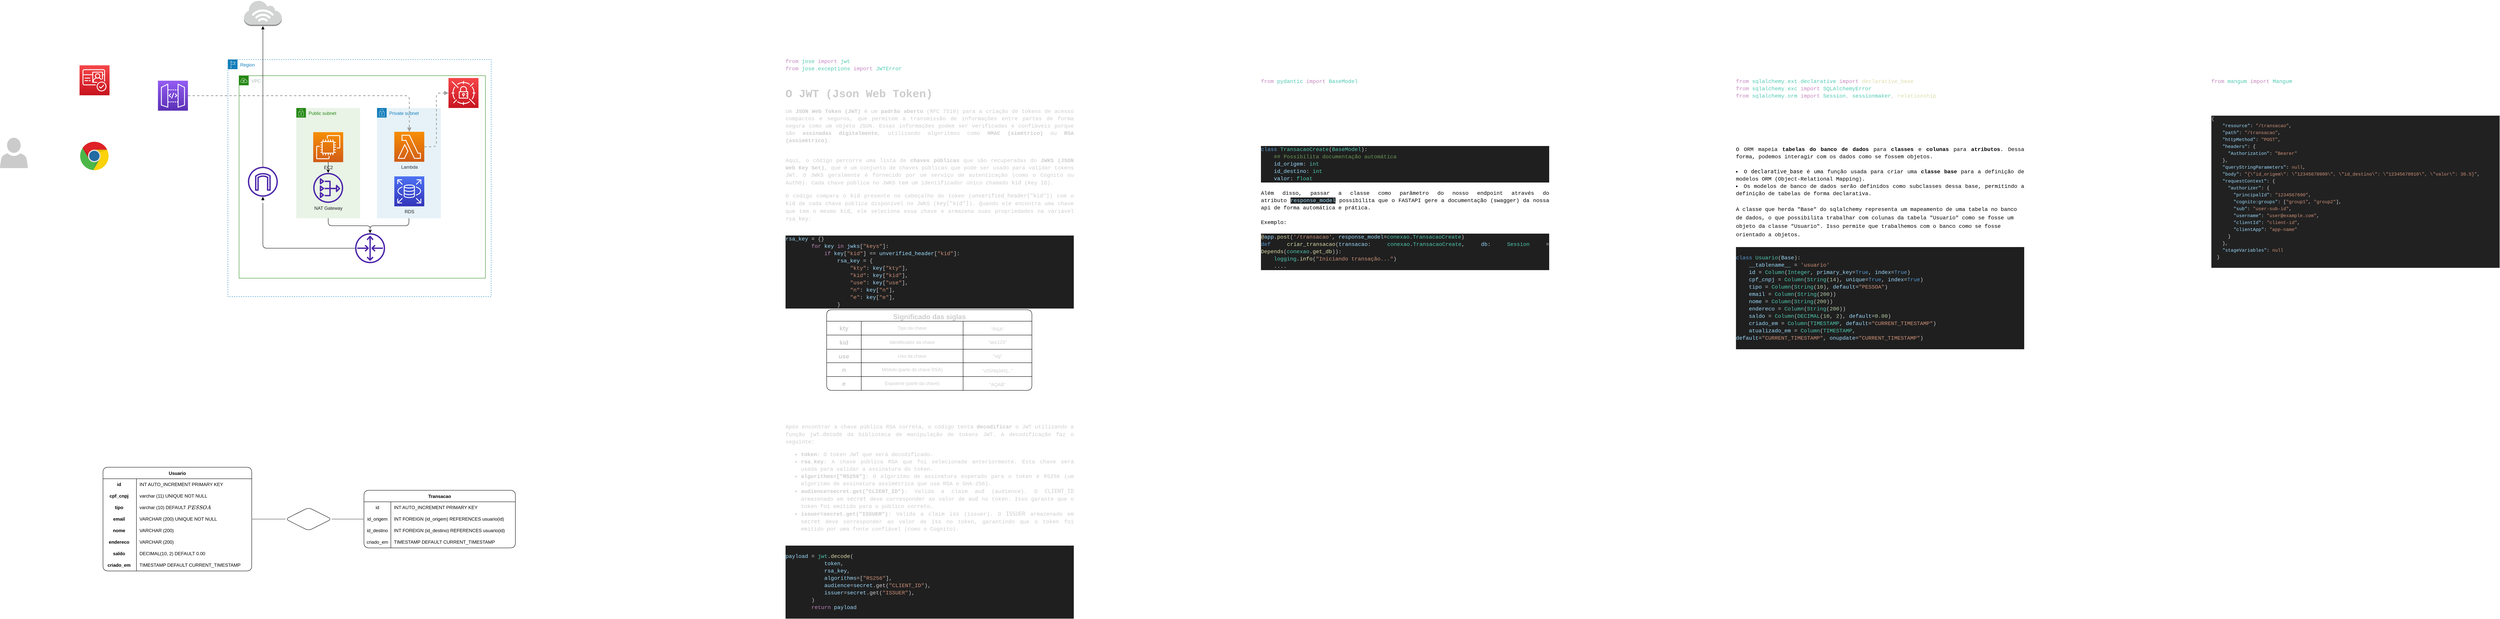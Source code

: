<mxfile>
    <diagram id="HYKw9k-i8aPMXi3kG7MP" name="Page-1">
        <mxGraphModel dx="2972" dy="1500" grid="0" gridSize="10" guides="1" tooltips="1" connect="1" arrows="1" fold="1" page="0" pageScale="1" pageWidth="850" pageHeight="1100" math="0" shadow="0">
            <root>
                <mxCell id="0"/>
                <mxCell id="1" parent="0"/>
                <mxCell id="33" value="Usuario" style="shape=table;startSize=30;container=1;collapsible=0;childLayout=tableLayout;fixedRows=1;rowLines=0;fontStyle=1;rounded=1;shadow=0;glass=0;sketch=0;gradientColor=none;" vertex="1" parent="1">
                    <mxGeometry x="-301" y="939" width="387" height="270" as="geometry"/>
                </mxCell>
                <mxCell id="34" value="" style="shape=tableRow;horizontal=0;startSize=0;swimlaneHead=0;swimlaneBody=0;top=0;left=0;bottom=0;right=0;collapsible=0;dropTarget=0;fillColor=none;points=[[0,0.5],[1,0.5]];portConstraint=eastwest;rounded=1;shadow=0;glass=0;sketch=0;" vertex="1" parent="33">
                    <mxGeometry y="30" width="387" height="30" as="geometry"/>
                </mxCell>
                <mxCell id="35" value="&lt;span style=&quot;&quot;&gt;id&amp;nbsp;&lt;/span&gt;" style="shape=partialRectangle;html=1;whiteSpace=wrap;connectable=0;fillColor=none;top=0;left=0;bottom=0;right=0;overflow=hidden;pointerEvents=1;rounded=1;shadow=0;glass=0;sketch=0;align=center;fontStyle=1" vertex="1" parent="34">
                    <mxGeometry width="87" height="30" as="geometry">
                        <mxRectangle width="87" height="30" as="alternateBounds"/>
                    </mxGeometry>
                </mxCell>
                <mxCell id="36" value="INT AUTO_INCREMENT PRIMARY KEY" style="shape=partialRectangle;html=1;whiteSpace=wrap;connectable=0;fillColor=none;top=0;left=0;bottom=0;right=0;align=left;spacingLeft=6;overflow=hidden;rounded=1;shadow=0;glass=0;sketch=0;" vertex="1" parent="34">
                    <mxGeometry x="87" width="300" height="30" as="geometry">
                        <mxRectangle width="300" height="30" as="alternateBounds"/>
                    </mxGeometry>
                </mxCell>
                <mxCell id="37" value="" style="shape=tableRow;horizontal=0;startSize=0;swimlaneHead=0;swimlaneBody=0;top=0;left=0;bottom=0;right=0;collapsible=0;dropTarget=0;fillColor=none;points=[[0,0.5],[1,0.5]];portConstraint=eastwest;rounded=1;shadow=0;glass=0;sketch=0;" vertex="1" parent="33">
                    <mxGeometry y="60" width="387" height="30" as="geometry"/>
                </mxCell>
                <mxCell id="38" value="&lt;span style=&quot;&quot;&gt;cpf_cnpj&amp;nbsp;&lt;/span&gt;" style="shape=partialRectangle;html=1;whiteSpace=wrap;connectable=0;fillColor=none;top=0;left=0;bottom=0;right=0;overflow=hidden;rounded=1;shadow=0;glass=0;sketch=0;align=center;fontStyle=1" vertex="1" parent="37">
                    <mxGeometry width="87" height="30" as="geometry">
                        <mxRectangle width="87" height="30" as="alternateBounds"/>
                    </mxGeometry>
                </mxCell>
                <mxCell id="39" value="varchar (11) UNIQUE NOT NULL" style="shape=partialRectangle;html=1;whiteSpace=wrap;connectable=0;fillColor=none;top=0;left=0;bottom=0;right=0;align=left;spacingLeft=6;overflow=hidden;rounded=1;shadow=0;glass=0;sketch=0;" vertex="1" parent="37">
                    <mxGeometry x="87" width="300" height="30" as="geometry">
                        <mxRectangle width="300" height="30" as="alternateBounds"/>
                    </mxGeometry>
                </mxCell>
                <mxCell id="40" value="" style="shape=tableRow;horizontal=0;startSize=0;swimlaneHead=0;swimlaneBody=0;top=0;left=0;bottom=0;right=0;collapsible=0;dropTarget=0;fillColor=none;points=[[0,0.5],[1,0.5]];portConstraint=eastwest;rounded=1;shadow=0;glass=0;sketch=0;" vertex="1" parent="33">
                    <mxGeometry y="90" width="387" height="30" as="geometry"/>
                </mxCell>
                <mxCell id="41" value="&lt;span style=&quot;&quot;&gt;tipo&amp;nbsp;&lt;/span&gt;" style="shape=partialRectangle;html=1;whiteSpace=wrap;connectable=0;fillColor=none;top=0;left=0;bottom=0;right=0;overflow=hidden;rounded=1;shadow=0;glass=0;sketch=0;align=center;fontStyle=1" vertex="1" parent="40">
                    <mxGeometry width="87" height="30" as="geometry">
                        <mxRectangle width="87" height="30" as="alternateBounds"/>
                    </mxGeometry>
                </mxCell>
                <mxCell id="42" value="varchar (10) DEFAULT `PESSOA`" style="shape=partialRectangle;html=1;whiteSpace=wrap;connectable=0;fillColor=none;top=0;left=0;bottom=0;right=0;align=left;spacingLeft=6;overflow=hidden;rounded=1;shadow=0;glass=0;sketch=0;" vertex="1" parent="40">
                    <mxGeometry x="87" width="300" height="30" as="geometry">
                        <mxRectangle width="300" height="30" as="alternateBounds"/>
                    </mxGeometry>
                </mxCell>
                <mxCell id="46" style="shape=tableRow;horizontal=0;startSize=0;swimlaneHead=0;swimlaneBody=0;top=0;left=0;bottom=0;right=0;collapsible=0;dropTarget=0;fillColor=none;points=[[0,0.5],[1,0.5]];portConstraint=eastwest;rounded=1;shadow=0;glass=0;sketch=0;" vertex="1" parent="33">
                    <mxGeometry y="120" width="387" height="30" as="geometry"/>
                </mxCell>
                <mxCell id="47" value="&lt;span style=&quot;&quot;&gt;email&amp;nbsp;&lt;/span&gt;" style="shape=partialRectangle;html=1;whiteSpace=wrap;connectable=0;fillColor=none;top=0;left=0;bottom=0;right=0;overflow=hidden;rounded=1;shadow=0;glass=0;sketch=0;align=center;fontStyle=1" vertex="1" parent="46">
                    <mxGeometry width="87" height="30" as="geometry">
                        <mxRectangle width="87" height="30" as="alternateBounds"/>
                    </mxGeometry>
                </mxCell>
                <mxCell id="48" value="VARCHAR (200) UNIQUE NOT NULL" style="shape=partialRectangle;html=1;whiteSpace=wrap;connectable=0;fillColor=none;top=0;left=0;bottom=0;right=0;align=left;spacingLeft=6;overflow=hidden;rounded=1;shadow=0;glass=0;sketch=0;" vertex="1" parent="46">
                    <mxGeometry x="87" width="300" height="30" as="geometry">
                        <mxRectangle width="300" height="30" as="alternateBounds"/>
                    </mxGeometry>
                </mxCell>
                <mxCell id="49" style="shape=tableRow;horizontal=0;startSize=0;swimlaneHead=0;swimlaneBody=0;top=0;left=0;bottom=0;right=0;collapsible=0;dropTarget=0;fillColor=none;points=[[0,0.5],[1,0.5]];portConstraint=eastwest;rounded=1;shadow=0;glass=0;sketch=0;" vertex="1" parent="33">
                    <mxGeometry y="150" width="387" height="30" as="geometry"/>
                </mxCell>
                <mxCell id="50" value="&lt;span style=&quot;&quot;&gt;nome&amp;nbsp;&lt;/span&gt;" style="shape=partialRectangle;html=1;whiteSpace=wrap;connectable=0;fillColor=none;top=0;left=0;bottom=0;right=0;overflow=hidden;rounded=1;shadow=0;glass=0;sketch=0;align=center;fontStyle=1" vertex="1" parent="49">
                    <mxGeometry width="87" height="30" as="geometry">
                        <mxRectangle width="87" height="30" as="alternateBounds"/>
                    </mxGeometry>
                </mxCell>
                <mxCell id="51" value="VARCHAR (200)" style="shape=partialRectangle;html=1;whiteSpace=wrap;connectable=0;fillColor=none;top=0;left=0;bottom=0;right=0;align=left;spacingLeft=6;overflow=hidden;rounded=1;shadow=0;glass=0;sketch=0;" vertex="1" parent="49">
                    <mxGeometry x="87" width="300" height="30" as="geometry">
                        <mxRectangle width="300" height="30" as="alternateBounds"/>
                    </mxGeometry>
                </mxCell>
                <mxCell id="52" style="shape=tableRow;horizontal=0;startSize=0;swimlaneHead=0;swimlaneBody=0;top=0;left=0;bottom=0;right=0;collapsible=0;dropTarget=0;fillColor=none;points=[[0,0.5],[1,0.5]];portConstraint=eastwest;rounded=1;shadow=0;glass=0;sketch=0;" vertex="1" parent="33">
                    <mxGeometry y="180" width="387" height="30" as="geometry"/>
                </mxCell>
                <mxCell id="53" value="&lt;span style=&quot;&quot;&gt;endereco&amp;nbsp;&lt;/span&gt;" style="shape=partialRectangle;html=1;whiteSpace=wrap;connectable=0;fillColor=none;top=0;left=0;bottom=0;right=0;overflow=hidden;rounded=1;shadow=0;glass=0;sketch=0;align=center;fontStyle=1" vertex="1" parent="52">
                    <mxGeometry width="87" height="30" as="geometry">
                        <mxRectangle width="87" height="30" as="alternateBounds"/>
                    </mxGeometry>
                </mxCell>
                <mxCell id="54" value="VARCHAR (200)" style="shape=partialRectangle;html=1;whiteSpace=wrap;connectable=0;fillColor=none;top=0;left=0;bottom=0;right=0;align=left;spacingLeft=6;overflow=hidden;rounded=1;shadow=0;glass=0;sketch=0;" vertex="1" parent="52">
                    <mxGeometry x="87" width="300" height="30" as="geometry">
                        <mxRectangle width="300" height="30" as="alternateBounds"/>
                    </mxGeometry>
                </mxCell>
                <mxCell id="55" style="shape=tableRow;horizontal=0;startSize=0;swimlaneHead=0;swimlaneBody=0;top=0;left=0;bottom=0;right=0;collapsible=0;dropTarget=0;fillColor=none;points=[[0,0.5],[1,0.5]];portConstraint=eastwest;rounded=1;shadow=0;glass=0;sketch=0;" vertex="1" parent="33">
                    <mxGeometry y="210" width="387" height="30" as="geometry"/>
                </mxCell>
                <mxCell id="56" value="&lt;span style=&quot;&quot;&gt;saldo&amp;nbsp;&lt;/span&gt;" style="shape=partialRectangle;html=1;whiteSpace=wrap;connectable=0;fillColor=none;top=0;left=0;bottom=0;right=0;overflow=hidden;rounded=1;shadow=0;glass=0;sketch=0;align=center;fontStyle=1" vertex="1" parent="55">
                    <mxGeometry width="87" height="30" as="geometry">
                        <mxRectangle width="87" height="30" as="alternateBounds"/>
                    </mxGeometry>
                </mxCell>
                <mxCell id="57" value="DECIMAL(10, 2) DEFAULT 0.00" style="shape=partialRectangle;html=1;whiteSpace=wrap;connectable=0;fillColor=none;top=0;left=0;bottom=0;right=0;align=left;spacingLeft=6;overflow=hidden;rounded=1;shadow=0;glass=0;sketch=0;" vertex="1" parent="55">
                    <mxGeometry x="87" width="300" height="30" as="geometry">
                        <mxRectangle width="300" height="30" as="alternateBounds"/>
                    </mxGeometry>
                </mxCell>
                <mxCell id="58" style="shape=tableRow;horizontal=0;startSize=0;swimlaneHead=0;swimlaneBody=0;top=0;left=0;bottom=0;right=0;collapsible=0;dropTarget=0;fillColor=none;points=[[0,0.5],[1,0.5]];portConstraint=eastwest;rounded=1;shadow=0;glass=0;sketch=0;" vertex="1" parent="33">
                    <mxGeometry y="240" width="387" height="30" as="geometry"/>
                </mxCell>
                <mxCell id="59" value="&lt;span style=&quot;&quot;&gt;criado_em&amp;nbsp;&lt;/span&gt;" style="shape=partialRectangle;html=1;whiteSpace=wrap;connectable=0;fillColor=none;top=0;left=0;bottom=0;right=0;overflow=hidden;rounded=1;shadow=0;glass=0;sketch=0;align=center;fontStyle=1" vertex="1" parent="58">
                    <mxGeometry width="87" height="30" as="geometry">
                        <mxRectangle width="87" height="30" as="alternateBounds"/>
                    </mxGeometry>
                </mxCell>
                <mxCell id="60" value="TIMESTAMP DEFAULT CURRENT_TIMESTAMP" style="shape=partialRectangle;html=1;whiteSpace=wrap;connectable=0;fillColor=none;top=0;left=0;bottom=0;right=0;align=left;spacingLeft=6;overflow=hidden;rounded=1;shadow=0;glass=0;sketch=0;" vertex="1" parent="58">
                    <mxGeometry x="87" width="300" height="30" as="geometry">
                        <mxRectangle width="300" height="30" as="alternateBounds"/>
                    </mxGeometry>
                </mxCell>
                <mxCell id="89" value="Transacao" style="shape=table;startSize=30;container=1;collapsible=0;childLayout=tableLayout;fixedRows=1;rowLines=0;fontStyle=1;rounded=1;shadow=0;glass=0;sketch=0;gradientColor=none;" vertex="1" parent="1">
                    <mxGeometry x="378" y="999" width="394" height="150" as="geometry"/>
                </mxCell>
                <mxCell id="90" value="" style="shape=tableRow;horizontal=0;startSize=0;swimlaneHead=0;swimlaneBody=0;top=0;left=0;bottom=0;right=0;collapsible=0;dropTarget=0;fillColor=none;points=[[0,0.5],[1,0.5]];portConstraint=eastwest;rounded=1;shadow=0;glass=0;sketch=0;" vertex="1" parent="89">
                    <mxGeometry y="30" width="394" height="30" as="geometry"/>
                </mxCell>
                <mxCell id="91" value="id&lt;br&gt;" style="shape=partialRectangle;html=1;whiteSpace=wrap;connectable=0;fillColor=none;top=0;left=0;bottom=0;right=0;overflow=hidden;pointerEvents=1;rounded=1;shadow=0;glass=0;sketch=0;" vertex="1" parent="90">
                    <mxGeometry width="70" height="30" as="geometry">
                        <mxRectangle width="70" height="30" as="alternateBounds"/>
                    </mxGeometry>
                </mxCell>
                <mxCell id="92" value="INT AUTO_INCREMENT PRIMARY KEY" style="shape=partialRectangle;html=1;whiteSpace=wrap;connectable=0;fillColor=none;top=0;left=0;bottom=0;right=0;align=left;spacingLeft=6;overflow=hidden;rounded=1;shadow=0;glass=0;sketch=0;" vertex="1" parent="90">
                    <mxGeometry x="70" width="324" height="30" as="geometry">
                        <mxRectangle width="324" height="30" as="alternateBounds"/>
                    </mxGeometry>
                </mxCell>
                <mxCell id="93" value="" style="shape=tableRow;horizontal=0;startSize=0;swimlaneHead=0;swimlaneBody=0;top=0;left=0;bottom=0;right=0;collapsible=0;dropTarget=0;fillColor=none;points=[[0,0.5],[1,0.5]];portConstraint=eastwest;rounded=1;shadow=0;glass=0;sketch=0;" vertex="1" parent="89">
                    <mxGeometry y="60" width="394" height="30" as="geometry"/>
                </mxCell>
                <mxCell id="94" value="id_origem" style="shape=partialRectangle;html=1;whiteSpace=wrap;connectable=0;fillColor=none;top=0;left=0;bottom=0;right=0;overflow=hidden;rounded=1;shadow=0;glass=0;sketch=0;" vertex="1" parent="93">
                    <mxGeometry width="70" height="30" as="geometry">
                        <mxRectangle width="70" height="30" as="alternateBounds"/>
                    </mxGeometry>
                </mxCell>
                <mxCell id="95" value="INT FOREIGN (id_origem) REFERENCES usuario(id)" style="shape=partialRectangle;html=1;whiteSpace=wrap;connectable=0;fillColor=none;top=0;left=0;bottom=0;right=0;align=left;spacingLeft=6;overflow=hidden;rounded=1;shadow=0;glass=0;sketch=0;" vertex="1" parent="93">
                    <mxGeometry x="70" width="324" height="30" as="geometry">
                        <mxRectangle width="324" height="30" as="alternateBounds"/>
                    </mxGeometry>
                </mxCell>
                <mxCell id="96" value="" style="shape=tableRow;horizontal=0;startSize=0;swimlaneHead=0;swimlaneBody=0;top=0;left=0;bottom=0;right=0;collapsible=0;dropTarget=0;fillColor=none;points=[[0,0.5],[1,0.5]];portConstraint=eastwest;rounded=1;shadow=0;glass=0;sketch=0;" vertex="1" parent="89">
                    <mxGeometry y="90" width="394" height="30" as="geometry"/>
                </mxCell>
                <mxCell id="97" value="id_destino" style="shape=partialRectangle;html=1;whiteSpace=wrap;connectable=0;fillColor=none;top=0;left=0;bottom=0;right=0;overflow=hidden;rounded=1;shadow=0;glass=0;sketch=0;" vertex="1" parent="96">
                    <mxGeometry width="70" height="30" as="geometry">
                        <mxRectangle width="70" height="30" as="alternateBounds"/>
                    </mxGeometry>
                </mxCell>
                <mxCell id="98" value="INT FOREIGN (&lt;span style=&quot;text-align: center;&quot;&gt;id_destino&lt;/span&gt;) REFERENCES usuario(id)" style="shape=partialRectangle;html=1;whiteSpace=wrap;connectable=0;fillColor=none;top=0;left=0;bottom=0;right=0;align=left;spacingLeft=6;overflow=hidden;rounded=1;shadow=0;glass=0;sketch=0;" vertex="1" parent="96">
                    <mxGeometry x="70" width="324" height="30" as="geometry">
                        <mxRectangle width="324" height="30" as="alternateBounds"/>
                    </mxGeometry>
                </mxCell>
                <mxCell id="100" style="shape=tableRow;horizontal=0;startSize=0;swimlaneHead=0;swimlaneBody=0;top=0;left=0;bottom=0;right=0;collapsible=0;dropTarget=0;fillColor=none;points=[[0,0.5],[1,0.5]];portConstraint=eastwest;rounded=1;shadow=0;glass=0;sketch=0;" vertex="1" parent="89">
                    <mxGeometry y="120" width="394" height="30" as="geometry"/>
                </mxCell>
                <mxCell id="101" value="criado_em" style="shape=partialRectangle;html=1;whiteSpace=wrap;connectable=0;fillColor=none;top=0;left=0;bottom=0;right=0;overflow=hidden;rounded=1;shadow=0;glass=0;sketch=0;" vertex="1" parent="100">
                    <mxGeometry width="70" height="30" as="geometry">
                        <mxRectangle width="70" height="30" as="alternateBounds"/>
                    </mxGeometry>
                </mxCell>
                <mxCell id="102" value="TIMESTAMP DEFAULT CURRENT_TIMESTAMP" style="shape=partialRectangle;html=1;whiteSpace=wrap;connectable=0;fillColor=none;top=0;left=0;bottom=0;right=0;align=left;spacingLeft=6;overflow=hidden;rounded=1;shadow=0;glass=0;sketch=0;" vertex="1" parent="100">
                    <mxGeometry x="70" width="324" height="30" as="geometry">
                        <mxRectangle width="324" height="30" as="alternateBounds"/>
                    </mxGeometry>
                </mxCell>
                <mxCell id="103" value="Region" style="points=[[0,0],[0.25,0],[0.5,0],[0.75,0],[1,0],[1,0.25],[1,0.5],[1,0.75],[1,1],[0.75,1],[0.5,1],[0.25,1],[0,1],[0,0.75],[0,0.5],[0,0.25]];outlineConnect=0;gradientColor=none;html=1;whiteSpace=wrap;fontSize=12;fontStyle=0;container=1;pointerEvents=0;collapsible=0;recursiveResize=0;shape=mxgraph.aws4.group;grIcon=mxgraph.aws4.group_region;strokeColor=#147EBA;fillColor=none;verticalAlign=top;align=left;spacingLeft=30;fontColor=#147EBA;dashed=1;rounded=1;shadow=0;glass=0;sketch=0;" vertex="1" parent="1">
                    <mxGeometry x="24" y="-122" width="685" height="617" as="geometry"/>
                </mxCell>
                <mxCell id="104" value="VPC" style="points=[[0,0],[0.25,0],[0.5,0],[0.75,0],[1,0],[1,0.25],[1,0.5],[1,0.75],[1,1],[0.75,1],[0.5,1],[0.25,1],[0,1],[0,0.75],[0,0.5],[0,0.25]];outlineConnect=0;gradientColor=none;html=1;whiteSpace=wrap;fontSize=12;fontStyle=0;container=1;pointerEvents=0;collapsible=0;recursiveResize=0;shape=mxgraph.aws4.group;grIcon=mxgraph.aws4.group_vpc;strokeColor=#248814;fillColor=none;verticalAlign=top;align=left;spacingLeft=30;fontColor=#AAB7B8;dashed=0;rounded=1;shadow=0;glass=0;sketch=0;" vertex="1" parent="103">
                    <mxGeometry x="29" y="42" width="641" height="527" as="geometry"/>
                </mxCell>
                <mxCell id="116" style="edgeStyle=orthogonalEdgeStyle;html=1;fontSize=8;fontColor=#FFFFFF;" edge="1" parent="104" source="105" target="111">
                    <mxGeometry relative="1" as="geometry"/>
                </mxCell>
                <mxCell id="105" value="Public subnet" style="points=[[0,0],[0.25,0],[0.5,0],[0.75,0],[1,0],[1,0.25],[1,0.5],[1,0.75],[1,1],[0.75,1],[0.5,1],[0.25,1],[0,1],[0,0.75],[0,0.5],[0,0.25]];outlineConnect=0;gradientColor=none;html=1;whiteSpace=wrap;fontSize=12;fontStyle=0;container=1;pointerEvents=0;collapsible=0;recursiveResize=0;shape=mxgraph.aws4.group;grIcon=mxgraph.aws4.group_security_group;grStroke=0;strokeColor=#248814;fillColor=#E9F3E6;verticalAlign=top;align=left;spacingLeft=30;fontColor=#248814;dashed=0;rounded=1;shadow=0;glass=0;sketch=0;" vertex="1" parent="104">
                    <mxGeometry x="149" y="84" width="166" height="287" as="geometry"/>
                </mxCell>
                <mxCell id="114" value="" style="edgeStyle=none;html=1;fontSize=8;fontColor=#FFFFFF;" edge="1" parent="105" source="109" target="110">
                    <mxGeometry relative="1" as="geometry"/>
                </mxCell>
                <mxCell id="109" value="&lt;font color=&quot;#1f1f1f&quot;&gt;EC2&lt;/font&gt;" style="sketch=0;points=[[0,0,0],[0.25,0,0],[0.5,0,0],[0.75,0,0],[1,0,0],[0,1,0],[0.25,1,0],[0.5,1,0],[0.75,1,0],[1,1,0],[0,0.25,0],[0,0.5,0],[0,0.75,0],[1,0.25,0],[1,0.5,0],[1,0.75,0]];outlineConnect=0;fontColor=#232F3E;gradientColor=#F78E04;gradientDirection=north;fillColor=#D05C17;strokeColor=#ffffff;dashed=0;verticalLabelPosition=bottom;verticalAlign=top;align=center;html=1;fontSize=12;fontStyle=0;aspect=fixed;shape=mxgraph.aws4.resourceIcon;resIcon=mxgraph.aws4.ec2;rounded=1;shadow=0;glass=0;" vertex="1" parent="105">
                    <mxGeometry x="44" y="63" width="78" height="78" as="geometry"/>
                </mxCell>
                <mxCell id="110" value="&lt;font color=&quot;#1f1f1f&quot;&gt;NAT Gateway&lt;/font&gt;" style="sketch=0;outlineConnect=0;fontColor=#232F3E;gradientColor=none;fillColor=#4D27AA;strokeColor=none;dashed=0;verticalLabelPosition=bottom;verticalAlign=top;align=center;html=1;fontSize=12;fontStyle=0;aspect=fixed;pointerEvents=1;shape=mxgraph.aws4.nat_gateway;rounded=1;shadow=0;glass=0;" vertex="1" parent="105">
                    <mxGeometry x="44" y="169" width="78" height="78" as="geometry"/>
                </mxCell>
                <mxCell id="115" style="edgeStyle=orthogonalEdgeStyle;html=1;fontSize=8;fontColor=#FFFFFF;" edge="1" parent="104" source="106" target="111">
                    <mxGeometry relative="1" as="geometry"/>
                </mxCell>
                <mxCell id="106" value="Private subnet" style="points=[[0,0],[0.25,0],[0.5,0],[0.75,0],[1,0],[1,0.25],[1,0.5],[1,0.75],[1,1],[0.75,1],[0.5,1],[0.25,1],[0,1],[0,0.75],[0,0.5],[0,0.25]];outlineConnect=0;gradientColor=none;html=1;whiteSpace=wrap;fontSize=12;fontStyle=0;container=1;pointerEvents=0;collapsible=0;recursiveResize=0;shape=mxgraph.aws4.group;grIcon=mxgraph.aws4.group_security_group;grStroke=0;strokeColor=#147EBA;fillColor=#E6F2F8;verticalAlign=top;align=left;spacingLeft=30;fontColor=#147EBA;dashed=0;rounded=1;shadow=0;glass=0;sketch=0;" vertex="1" parent="104">
                    <mxGeometry x="359" y="84" width="166" height="287" as="geometry"/>
                </mxCell>
                <mxCell id="107" value="Lambda" style="sketch=0;points=[[0,0,0],[0.25,0,0],[0.5,0,0],[0.75,0,0],[1,0,0],[0,1,0],[0.25,1,0],[0.5,1,0],[0.75,1,0],[1,1,0],[0,0.25,0],[0,0.5,0],[0,0.75,0],[1,0.25,0],[1,0.5,0],[1,0.75,0]];outlineConnect=0;fontColor=#232F3E;gradientColor=#F78E04;gradientDirection=north;fillColor=#D05C17;strokeColor=#ffffff;dashed=0;verticalLabelPosition=bottom;verticalAlign=top;align=center;html=1;fontSize=12;fontStyle=0;aspect=fixed;shape=mxgraph.aws4.resourceIcon;resIcon=mxgraph.aws4.lambda;rounded=1;shadow=0;glass=0;" vertex="1" parent="106">
                    <mxGeometry x="45" y="62" width="78" height="78" as="geometry"/>
                </mxCell>
                <mxCell id="108" value="&lt;font color=&quot;#1f1f1f&quot;&gt;RDS&lt;/font&gt;" style="sketch=0;points=[[0,0,0],[0.25,0,0],[0.5,0,0],[0.75,0,0],[1,0,0],[0,1,0],[0.25,1,0],[0.5,1,0],[0.75,1,0],[1,1,0],[0,0.25,0],[0,0.5,0],[0,0.75,0],[1,0.25,0],[1,0.5,0],[1,0.75,0]];outlineConnect=0;fontColor=#232F3E;gradientColor=#4D72F3;gradientDirection=north;fillColor=#3334B9;strokeColor=#ffffff;dashed=0;verticalLabelPosition=bottom;verticalAlign=top;align=center;html=1;fontSize=12;fontStyle=0;aspect=fixed;shape=mxgraph.aws4.resourceIcon;resIcon=mxgraph.aws4.rds;rounded=1;shadow=0;glass=0;" vertex="1" parent="106">
                    <mxGeometry x="45" y="178" width="78" height="78" as="geometry"/>
                </mxCell>
                <mxCell id="117" style="edgeStyle=orthogonalEdgeStyle;html=1;fontSize=8;fontColor=#FFFFFF;endArrow=block;endFill=1;" edge="1" parent="104" source="111" target="112">
                    <mxGeometry relative="1" as="geometry"/>
                </mxCell>
                <mxCell id="111" value="&lt;font color=&quot;#ffffff&quot;&gt;Router&lt;br&gt;&lt;/font&gt;" style="sketch=0;outlineConnect=0;fontColor=#232F3E;gradientColor=none;fillColor=#4D27AA;strokeColor=none;dashed=0;verticalLabelPosition=bottom;verticalAlign=top;align=center;html=1;fontSize=12;fontStyle=0;aspect=fixed;pointerEvents=1;shape=mxgraph.aws4.router;rounded=1;shadow=0;glass=0;" vertex="1" parent="104">
                    <mxGeometry x="302" y="410" width="78" height="78" as="geometry"/>
                </mxCell>
                <mxCell id="112" value="&lt;font color=&quot;#ffffff&quot;&gt;Internet Gateway&lt;/font&gt;" style="sketch=0;outlineConnect=0;fontColor=#232F3E;gradientColor=none;fillColor=#4D27AA;strokeColor=none;dashed=0;verticalLabelPosition=bottom;verticalAlign=top;align=center;html=1;fontSize=12;fontStyle=0;aspect=fixed;pointerEvents=1;shape=mxgraph.aws4.internet_gateway;rounded=1;shadow=0;glass=0;" vertex="1" parent="104">
                    <mxGeometry x="23" y="237" width="78" height="78" as="geometry"/>
                </mxCell>
                <mxCell id="113" value="&lt;font color=&quot;#ffffff&quot;&gt;Secrets Manager&lt;/font&gt;" style="sketch=0;points=[[0,0,0],[0.25,0,0],[0.5,0,0],[0.75,0,0],[1,0,0],[0,1,0],[0.25,1,0],[0.5,1,0],[0.75,1,0],[1,1,0],[0,0.25,0],[0,0.5,0],[0,0.75,0],[1,0.25,0],[1,0.5,0],[1,0.75,0]];outlineConnect=0;fontColor=#232F3E;gradientColor=#F54749;gradientDirection=north;fillColor=#C7131F;strokeColor=#ffffff;dashed=0;verticalLabelPosition=bottom;verticalAlign=top;align=center;html=1;fontSize=12;fontStyle=0;aspect=fixed;shape=mxgraph.aws4.resourceIcon;resIcon=mxgraph.aws4.secrets_manager;rounded=1;shadow=0;glass=0;" vertex="1" parent="104">
                    <mxGeometry x="545" y="6" width="78" height="78" as="geometry"/>
                </mxCell>
                <mxCell id="130" style="edgeStyle=orthogonalEdgeStyle;html=1;entryX=0;entryY=0.5;entryDx=0;entryDy=0;entryPerimeter=0;dashed=1;strokeColor=#9E9E9E;strokeWidth=2;fontSize=12;fontColor=#FFFFFF;endArrow=block;endFill=1;" edge="1" parent="104" source="107" target="113">
                    <mxGeometry relative="1" as="geometry"/>
                </mxCell>
                <mxCell id="118" value="&lt;font style=&quot;font-size: 12px;&quot;&gt;internet&lt;/font&gt;" style="outlineConnect=0;dashed=0;verticalLabelPosition=bottom;verticalAlign=top;align=center;html=1;shape=mxgraph.aws3.internet_3;fillColor=#D2D3D3;gradientColor=none;rounded=1;shadow=0;glass=0;sketch=0;fontSize=8;fontColor=#FFFFFF;" vertex="1" parent="1">
                    <mxGeometry x="65.75" y="-276" width="98.5" height="66.91" as="geometry"/>
                </mxCell>
                <mxCell id="119" style="edgeStyle=orthogonalEdgeStyle;html=1;fontSize=12;fontColor=#FFFFFF;endArrow=block;endFill=1;" edge="1" parent="1" source="112" target="118">
                    <mxGeometry relative="1" as="geometry"/>
                </mxCell>
                <mxCell id="127" style="edgeStyle=orthogonalEdgeStyle;html=1;strokeColor=#FFFFFF;strokeWidth=2;fontSize=12;fontColor=#FFFFFF;endArrow=block;endFill=1;exitX=0.445;exitY=-0.005;exitDx=0;exitDy=0;exitPerimeter=0;" edge="1" parent="1" target="125">
                    <mxGeometry relative="1" as="geometry">
                        <mxPoint x="-323.098" y="87.079" as="sourcePoint"/>
                    </mxGeometry>
                </mxCell>
                <mxCell id="128" style="edgeStyle=orthogonalEdgeStyle;html=1;entryX=0;entryY=0.5;entryDx=0;entryDy=0;entryPerimeter=0;strokeColor=#FFFFFF;strokeWidth=2;fontSize=12;fontColor=#FFFFFF;endArrow=block;endFill=1;" edge="1" parent="1" target="124">
                    <mxGeometry relative="1" as="geometry">
                        <mxPoint x="-261.56" y="134.733" as="sourcePoint"/>
                    </mxGeometry>
                </mxCell>
                <mxCell id="126" style="edgeStyle=orthogonalEdgeStyle;html=1;entryX=-0.013;entryY=0.359;entryDx=0;entryDy=0;entryPerimeter=0;strokeColor=#FFFFFF;fontSize=12;fontColor=#FFFFFF;endArrow=block;endFill=1;strokeWidth=2;" edge="1" parent="1" source="123">
                    <mxGeometry relative="1" as="geometry">
                        <mxPoint x="-373.881" y="121.386" as="targetPoint"/>
                    </mxGeometry>
                </mxCell>
                <mxCell id="123" value="Usuario" style="sketch=0;pointerEvents=1;shadow=0;dashed=0;html=1;strokeColor=none;labelPosition=center;verticalLabelPosition=bottom;verticalAlign=top;outlineConnect=0;align=center;shape=mxgraph.office.users.user;fillColor=#CCCBCB;rounded=1;glass=0;dashPattern=8 8;fontSize=12;fontColor=#FFFFFF;" vertex="1" parent="1">
                    <mxGeometry x="-569" y="81.51" width="72.68" height="79" as="geometry"/>
                </mxCell>
                <mxCell id="129" style="edgeStyle=orthogonalEdgeStyle;html=1;strokeColor=#9E9E9E;strokeWidth=2;fontSize=12;fontColor=#FFFFFF;endArrow=block;endFill=1;dashed=1;" edge="1" parent="1" source="124" target="107">
                    <mxGeometry relative="1" as="geometry"/>
                </mxCell>
                <mxCell id="124" value="&lt;font color=&quot;#ffffff&quot;&gt;API Gateway&lt;/font&gt;" style="sketch=0;points=[[0,0,0],[0.25,0,0],[0.5,0,0],[0.75,0,0],[1,0,0],[0,1,0],[0.25,1,0],[0.5,1,0],[0.75,1,0],[1,1,0],[0,0.25,0],[0,0.5,0],[0,0.75,0],[1,0.25,0],[1,0.5,0],[1,0.75,0]];outlineConnect=0;fontColor=#232F3E;gradientColor=#945DF2;gradientDirection=north;fillColor=#5A30B5;strokeColor=#ffffff;dashed=0;verticalLabelPosition=bottom;verticalAlign=top;align=center;html=1;fontSize=12;fontStyle=0;aspect=fixed;shape=mxgraph.aws4.resourceIcon;resIcon=mxgraph.aws4.api_gateway;rounded=1;shadow=0;glass=0;dashPattern=8 8;" vertex="1" parent="1">
                    <mxGeometry x="-158" y="-67" width="78" height="78" as="geometry"/>
                </mxCell>
                <mxCell id="125" value="&lt;font color=&quot;#ffffff&quot;&gt;AWS cognito&lt;/font&gt;" style="sketch=0;points=[[0,0,0],[0.25,0,0],[0.5,0,0],[0.75,0,0],[1,0,0],[0,1,0],[0.25,1,0],[0.5,1,0],[0.75,1,0],[1,1,0],[0,0.25,0],[0,0.5,0],[0,0.75,0],[1,0.25,0],[1,0.5,0],[1,0.75,0]];outlineConnect=0;fontColor=#232F3E;gradientColor=#F54749;gradientDirection=north;fillColor=#C7131F;strokeColor=#ffffff;dashed=0;verticalLabelPosition=bottom;verticalAlign=top;align=center;html=1;fontSize=12;fontStyle=0;aspect=fixed;shape=mxgraph.aws4.resourceIcon;resIcon=mxgraph.aws4.cognito;rounded=1;shadow=0;glass=0;dashPattern=8 8;" vertex="1" parent="1">
                    <mxGeometry x="-362" y="-107" width="78" height="78" as="geometry"/>
                </mxCell>
                <mxCell id="133" style="edgeStyle=orthogonalEdgeStyle;html=1;entryX=0;entryY=0.5;entryDx=0;entryDy=0;strokeColor=#9E9E9E;strokeWidth=2;fontSize=12;fontColor=#FFFFFF;endArrow=none;endFill=0;" edge="1" parent="1" source="131" target="93">
                    <mxGeometry relative="1" as="geometry"/>
                </mxCell>
                <mxCell id="131" value="Realiza" style="shape=rhombus;perimeter=rhombusPerimeter;whiteSpace=wrap;html=1;align=center;rounded=1;shadow=0;glass=0;sketch=0;fontSize=12;fontColor=#FFFFFF;gradientColor=none;" vertex="1" parent="1">
                    <mxGeometry x="174" y="1044" width="120" height="60" as="geometry"/>
                </mxCell>
                <mxCell id="132" style="edgeStyle=orthogonalEdgeStyle;html=1;strokeColor=#9E9E9E;strokeWidth=2;fontSize=12;fontColor=#FFFFFF;endArrow=none;endFill=0;" edge="1" parent="1" source="46" target="131">
                    <mxGeometry relative="1" as="geometry"/>
                </mxCell>
                <mxCell id="134" value="1" style="text;strokeColor=none;fillColor=none;spacingLeft=4;spacingRight=4;overflow=hidden;rotatable=0;points=[[0,0.5],[1,0.5]];portConstraint=eastwest;fontSize=19;rounded=1;shadow=0;glass=0;sketch=0;fontColor=#FFFFFF;strokeWidth=1;" vertex="1" parent="1">
                    <mxGeometry x="84" y="1044" width="22" height="30" as="geometry"/>
                </mxCell>
                <mxCell id="135" value="N" style="text;strokeColor=none;fillColor=none;spacingLeft=4;spacingRight=4;overflow=hidden;rotatable=0;points=[[0,0.5],[1,0.5]];portConstraint=eastwest;fontSize=19;rounded=1;shadow=0;glass=0;sketch=0;fontColor=#FFFFFF;strokeWidth=1;" vertex="1" parent="1">
                    <mxGeometry x="353" y="1042" width="22" height="30" as="geometry"/>
                </mxCell>
                <mxCell id="146" value="&lt;div style=&quot;line-height: 19px;&quot;&gt;&lt;div style=&quot;font-family: Consolas, &amp;quot;Courier New&amp;quot;, monospace; font-size: 14px; font-weight: normal; color: rgb(204, 204, 204);&quot;&gt;&lt;span style=&quot;color: #c586c0;&quot;&gt;from&lt;/span&gt;&lt;span style=&quot;color: #cccccc;&quot;&gt; &lt;/span&gt;&lt;span style=&quot;color: #4ec9b0;&quot;&gt;sqlalchemy&lt;/span&gt;&lt;span style=&quot;color: #cccccc;&quot;&gt;.&lt;/span&gt;&lt;span style=&quot;color: #4ec9b0;&quot;&gt;ext&lt;/span&gt;&lt;span style=&quot;color: #cccccc;&quot;&gt;.&lt;/span&gt;&lt;span style=&quot;color: #4ec9b0;&quot;&gt;declarative&lt;/span&gt;&lt;span style=&quot;color: #cccccc;&quot;&gt; &lt;/span&gt;&lt;span style=&quot;color: #c586c0;&quot;&gt;import&lt;/span&gt;&lt;span style=&quot;color: #cccccc;&quot;&gt; &lt;/span&gt;&lt;span style=&quot;color: #dcdcaa;&quot;&gt;declarative_base&lt;/span&gt;&lt;/div&gt;&lt;div style=&quot;font-family: Consolas, &amp;quot;Courier New&amp;quot;, monospace; font-size: 14px; font-weight: normal; color: rgb(204, 204, 204);&quot;&gt;&lt;span style=&quot;color: #c586c0;&quot;&gt;from&lt;/span&gt;&lt;span style=&quot;color: #cccccc;&quot;&gt; &lt;/span&gt;&lt;span style=&quot;color: #4ec9b0;&quot;&gt;sqlalchemy&lt;/span&gt;&lt;span style=&quot;color: #cccccc;&quot;&gt;.&lt;/span&gt;&lt;span style=&quot;color: #4ec9b0;&quot;&gt;exc&lt;/span&gt;&lt;span style=&quot;color: #cccccc;&quot;&gt; &lt;/span&gt;&lt;span style=&quot;color: #c586c0;&quot;&gt;import&lt;/span&gt;&lt;span style=&quot;color: #cccccc;&quot;&gt; &lt;/span&gt;&lt;span style=&quot;color: #4ec9b0;&quot;&gt;SQLAlchemyError&lt;/span&gt;&lt;/div&gt;&lt;div style=&quot;font-family: Consolas, &amp;quot;Courier New&amp;quot;, monospace; font-size: 14px; font-weight: normal;&quot;&gt;&lt;span style=&quot;color: rgb(197, 134, 192);&quot;&gt;from&lt;/span&gt;&lt;span style=&quot;color: rgb(204, 204, 204);&quot;&gt; &lt;/span&gt;&lt;span style=&quot;color: rgb(78, 201, 176);&quot;&gt;sqlalchemy&lt;/span&gt;&lt;span style=&quot;color: rgb(204, 204, 204);&quot;&gt;.&lt;/span&gt;&lt;span style=&quot;color: rgb(78, 201, 176);&quot;&gt;orm&lt;/span&gt;&lt;span style=&quot;color: rgb(204, 204, 204);&quot;&gt; &lt;/span&gt;&lt;span style=&quot;color: rgb(197, 134, 192);&quot;&gt;import&lt;/span&gt;&lt;span style=&quot;color: rgb(204, 204, 204);&quot;&gt; &lt;/span&gt;&lt;span style=&quot;color: rgb(78, 201, 176);&quot;&gt;Session&lt;/span&gt;&lt;font color=&quot;#cccccc&quot;&gt;, &lt;/font&gt;&lt;span style=&quot;color: rgb(78, 201, 176);&quot;&gt;sessionmaker&lt;/span&gt;&lt;span style=&quot;color: rgb(204, 204, 204);&quot;&gt;, &lt;/span&gt;&lt;span style=&quot;color: rgb(220, 220, 170);&quot;&gt;relationship&lt;/span&gt;&lt;/div&gt;&lt;div style=&quot;font-family: Consolas, &amp;quot;Courier New&amp;quot;, monospace; font-size: 14px; font-weight: normal; color: rgb(204, 204, 204);&quot;&gt;&lt;span style=&quot;color: #dcdcaa;&quot;&gt;&lt;br&gt;&lt;/span&gt;&lt;/div&gt;&lt;div style=&quot;font-family: Consolas, &amp;quot;Courier New&amp;quot;, monospace; font-size: 14px; font-weight: normal; color: rgb(204, 204, 204);&quot;&gt;&lt;span style=&quot;color: #dcdcaa;&quot;&gt;&lt;br&gt;&lt;/span&gt;&lt;/div&gt;&lt;div style=&quot;text-align: justify; font-family: Consolas, &amp;quot;Courier New&amp;quot;, monospace;&quot;&gt;&lt;font size=&quot;1&quot; style=&quot;&quot; color=&quot;#ffffff&quot;&gt;&lt;b style=&quot;font-size: 20px;&quot;&gt;SQLAlchemy ORM&lt;/b&gt;&lt;/font&gt;&lt;/div&gt;&lt;div style=&quot;text-align: justify; font-family: Consolas, &amp;quot;Courier New&amp;quot;, monospace;&quot;&gt;&lt;font size=&quot;1&quot; style=&quot;&quot; color=&quot;#ffffff&quot;&gt;&lt;b style=&quot;font-size: 20px;&quot;&gt;&lt;br&gt;&lt;/b&gt;&lt;/font&gt;&lt;/div&gt;&lt;div style=&quot;text-align: justify; font-family: Consolas, &amp;quot;Courier New&amp;quot;, monospace; font-size: 14px;&quot;&gt;&lt;font style=&quot;&quot; color=&quot;#ffffff&quot;&gt;sqlalchemy é a biblioteca do python para se comunicar com o banco de dados&lt;/font&gt;&lt;/div&gt;&lt;div style=&quot;text-align: justify; font-family: Consolas, &amp;quot;Courier New&amp;quot;, monospace; font-size: 14px;&quot;&gt;&lt;font style=&quot;&quot; color=&quot;#ffffff&quot;&gt;&lt;br&gt;&lt;/font&gt;&lt;/div&gt;&lt;div style=&quot;text-align: justify; font-family: Consolas, &amp;quot;Courier New&amp;quot;, monospace; font-size: 14px;&quot;&gt;O ORM mapeia &lt;strong&gt;tabelas do banco de dados&lt;/strong&gt; para &lt;strong&gt;classes&lt;/strong&gt; e &lt;strong&gt;colunas&lt;/strong&gt; para &lt;strong&gt;atributos&lt;/strong&gt;. Dessa forma, podemos interagir com os dados como se fossem objetos.&lt;font style=&quot;&quot; color=&quot;#ffffff&quot;&gt;&lt;br&gt;&lt;/font&gt;&lt;/div&gt;&lt;div style=&quot;text-align: justify; font-family: Consolas, &amp;quot;Courier New&amp;quot;, monospace; font-size: 14px;&quot;&gt;&lt;br&gt;&lt;/div&gt;&lt;div style=&quot;&quot;&gt;&lt;li style=&quot;text-align: justify; font-family: Consolas, &amp;quot;Courier New&amp;quot;, monospace; font-size: 14px; font-weight: normal;&quot;&gt;O &lt;code&gt;declarative_base&lt;/code&gt; é uma função usada para criar uma &lt;strong&gt;classe base&lt;/strong&gt; para a definição de modelos ORM (Object-Relational Mapping).&lt;/li&gt;&lt;li style=&quot;text-align: justify; font-family: Consolas, &amp;quot;Courier New&amp;quot;, monospace; font-size: 14px; font-weight: normal;&quot;&gt;Os modelos de banco de dados serão definidos como subclasses dessa base, permitindo a definição de tabelas de forma declarativa.&lt;/li&gt;&lt;font face=&quot;Consolas, Courier New, monospace&quot;&gt;&lt;span style=&quot;font-size: 14px;&quot;&gt;&lt;div style=&quot;&quot;&gt;&lt;font face=&quot;Consolas, Courier New, monospace&quot;&gt;&lt;span style=&quot;font-size: 14px;&quot;&gt;&lt;br&gt;&lt;/span&gt;&lt;/font&gt;&lt;/div&gt;A classe que herda &quot;Base&quot; do sqlalchemy representa um mapeamento de uma tabela no banco de dados, o que possibilita trabalhar com colunas da tabela&amp;nbsp;&lt;/span&gt;&lt;/font&gt;&lt;span style=&quot;font-family: Consolas, &amp;quot;Courier New&amp;quot;, monospace; font-size: 14px; background-color: initial;&quot;&gt;&quot;Usuario&quot;&amp;nbsp;&lt;/span&gt;&lt;span style=&quot;font-size: 14px; font-family: Consolas, &amp;quot;Courier New&amp;quot;, monospace; background-color: initial;&quot;&gt;como se fosse um objeto da classe &quot;Usuario&quot;. Isso permite que trabalhemos com o banco como se fosse orientado a objetos.&amp;nbsp;&amp;nbsp;&lt;/span&gt;&lt;/div&gt;&lt;div style=&quot;&quot;&gt;&lt;font face=&quot;Consolas, Courier New, monospace&quot;&gt;&lt;span style=&quot;font-size: 14px;&quot;&gt;&lt;br&gt;&lt;/span&gt;&lt;/font&gt;&lt;/div&gt;&lt;div style=&quot;&quot;&gt;&lt;div style=&quot;color: rgb(204, 204, 204); background-color: rgb(31, 31, 31); font-family: Consolas, &amp;quot;Courier New&amp;quot;, monospace; font-size: 14px; line-height: 19px;&quot;&gt;&lt;div&gt;&lt;span style=&quot;color: #569cd6;&quot;&gt;&lt;br&gt;&lt;/span&gt;&lt;/div&gt;&lt;div&gt;&lt;span style=&quot;color: #569cd6;&quot;&gt;class&lt;/span&gt; &lt;span style=&quot;color: #4ec9b0;&quot;&gt;Usuario&lt;/span&gt;(&lt;span style=&quot;color: #9cdcfe;&quot;&gt;Base&lt;/span&gt;):&lt;/div&gt;&lt;div&gt;&amp;nbsp; &amp;nbsp; &lt;span style=&quot;color: #9cdcfe;&quot;&gt;__tablename__&lt;/span&gt; &lt;span style=&quot;color: #d4d4d4;&quot;&gt;=&lt;/span&gt; &lt;span style=&quot;color: #ce9178;&quot;&gt;'usuario'&lt;/span&gt;&lt;/div&gt;&lt;div&gt;&amp;nbsp; &amp;nbsp; &lt;span style=&quot;color: #9cdcfe;&quot;&gt;id&lt;/span&gt; &lt;span style=&quot;color: #d4d4d4;&quot;&gt;=&lt;/span&gt; &lt;span style=&quot;color: #4ec9b0;&quot;&gt;Column&lt;/span&gt;(&lt;span style=&quot;color: #4ec9b0;&quot;&gt;Integer&lt;/span&gt;, &lt;span style=&quot;color: #9cdcfe;&quot;&gt;primary_key&lt;/span&gt;&lt;span style=&quot;color: #d4d4d4;&quot;&gt;=&lt;/span&gt;&lt;span style=&quot;color: #569cd6;&quot;&gt;True&lt;/span&gt;, &lt;span style=&quot;color: #9cdcfe;&quot;&gt;index&lt;/span&gt;&lt;span style=&quot;color: #d4d4d4;&quot;&gt;=&lt;/span&gt;&lt;span style=&quot;color: #569cd6;&quot;&gt;True&lt;/span&gt;)&lt;/div&gt;&lt;div&gt;&amp;nbsp; &amp;nbsp; &lt;span style=&quot;color: #9cdcfe;&quot;&gt;cpf_cnpj&lt;/span&gt; &lt;span style=&quot;color: #d4d4d4;&quot;&gt;=&lt;/span&gt; &lt;span style=&quot;color: #4ec9b0;&quot;&gt;Column&lt;/span&gt;(&lt;span style=&quot;color: #4ec9b0;&quot;&gt;String&lt;/span&gt;(&lt;span style=&quot;color: #b5cea8;&quot;&gt;14&lt;/span&gt;), &lt;span style=&quot;color: #9cdcfe;&quot;&gt;unique&lt;/span&gt;&lt;span style=&quot;color: #d4d4d4;&quot;&gt;=&lt;/span&gt;&lt;span style=&quot;color: #569cd6;&quot;&gt;True&lt;/span&gt;, &lt;span style=&quot;color: #9cdcfe;&quot;&gt;index&lt;/span&gt;&lt;span style=&quot;color: #d4d4d4;&quot;&gt;=&lt;/span&gt;&lt;span style=&quot;color: #569cd6;&quot;&gt;True&lt;/span&gt;)&lt;/div&gt;&lt;div&gt;&amp;nbsp; &amp;nbsp; &lt;span style=&quot;color: #9cdcfe;&quot;&gt;tipo&lt;/span&gt; &lt;span style=&quot;color: #d4d4d4;&quot;&gt;=&lt;/span&gt; &lt;span style=&quot;color: #4ec9b0;&quot;&gt;Column&lt;/span&gt;(&lt;span style=&quot;color: #4ec9b0;&quot;&gt;String&lt;/span&gt;(&lt;span style=&quot;color: #b5cea8;&quot;&gt;10&lt;/span&gt;), &lt;span style=&quot;color: #9cdcfe;&quot;&gt;default&lt;/span&gt;&lt;span style=&quot;color: #d4d4d4;&quot;&gt;=&lt;/span&gt;&lt;span style=&quot;color: #ce9178;&quot;&gt;&quot;PESSOA&quot;&lt;/span&gt;)&lt;/div&gt;&lt;div&gt;&amp;nbsp; &amp;nbsp; &lt;span style=&quot;color: #9cdcfe;&quot;&gt;email&lt;/span&gt; &lt;span style=&quot;color: #d4d4d4;&quot;&gt;=&lt;/span&gt; &lt;span style=&quot;color: #4ec9b0;&quot;&gt;Column&lt;/span&gt;(&lt;span style=&quot;color: #4ec9b0;&quot;&gt;String&lt;/span&gt;(&lt;span style=&quot;color: #b5cea8;&quot;&gt;200&lt;/span&gt;))&lt;/div&gt;&lt;div&gt;&amp;nbsp; &amp;nbsp; &lt;span style=&quot;color: #9cdcfe;&quot;&gt;nome&lt;/span&gt; &lt;span style=&quot;color: #d4d4d4;&quot;&gt;=&lt;/span&gt; &lt;span style=&quot;color: #4ec9b0;&quot;&gt;Column&lt;/span&gt;(&lt;span style=&quot;color: #4ec9b0;&quot;&gt;String&lt;/span&gt;(&lt;span style=&quot;color: #b5cea8;&quot;&gt;200&lt;/span&gt;))&lt;/div&gt;&lt;div&gt;&amp;nbsp; &amp;nbsp; &lt;span style=&quot;color: #9cdcfe;&quot;&gt;endereco&lt;/span&gt; &lt;span style=&quot;color: #d4d4d4;&quot;&gt;=&lt;/span&gt; &lt;span style=&quot;color: #4ec9b0;&quot;&gt;Column&lt;/span&gt;(&lt;span style=&quot;color: #4ec9b0;&quot;&gt;String&lt;/span&gt;(&lt;span style=&quot;color: #b5cea8;&quot;&gt;200&lt;/span&gt;))&lt;/div&gt;&lt;div&gt;&amp;nbsp; &amp;nbsp; &lt;span style=&quot;color: #9cdcfe;&quot;&gt;saldo&lt;/span&gt; &lt;span style=&quot;color: #d4d4d4;&quot;&gt;=&lt;/span&gt; &lt;span style=&quot;color: #4ec9b0;&quot;&gt;Column&lt;/span&gt;(&lt;span style=&quot;color: #4ec9b0;&quot;&gt;DECIMAL&lt;/span&gt;(&lt;span style=&quot;color: #b5cea8;&quot;&gt;10&lt;/span&gt;, &lt;span style=&quot;color: #b5cea8;&quot;&gt;2&lt;/span&gt;), &lt;span style=&quot;color: #9cdcfe;&quot;&gt;default&lt;/span&gt;&lt;span style=&quot;color: #d4d4d4;&quot;&gt;=&lt;/span&gt;&lt;span style=&quot;color: #b5cea8;&quot;&gt;0.00&lt;/span&gt;)&lt;/div&gt;&lt;div&gt;&amp;nbsp; &amp;nbsp; &lt;span style=&quot;color: #9cdcfe;&quot;&gt;criado_em&lt;/span&gt; &lt;span style=&quot;color: #d4d4d4;&quot;&gt;=&lt;/span&gt; &lt;span style=&quot;color: #4ec9b0;&quot;&gt;Column&lt;/span&gt;(&lt;span style=&quot;color: #4ec9b0;&quot;&gt;TIMESTAMP&lt;/span&gt;, &lt;span style=&quot;color: #9cdcfe;&quot;&gt;default&lt;/span&gt;&lt;span style=&quot;color: #d4d4d4;&quot;&gt;=&lt;/span&gt;&lt;span style=&quot;color: #ce9178;&quot;&gt;&quot;CURRENT_TIMESTAMP&quot;&lt;/span&gt;)&lt;/div&gt;&lt;div&gt;&amp;nbsp; &amp;nbsp; &lt;span style=&quot;color: #9cdcfe;&quot;&gt;atualizado_em&lt;/span&gt; &lt;span style=&quot;color: #d4d4d4;&quot;&gt;=&lt;/span&gt; &lt;span style=&quot;color: #4ec9b0;&quot;&gt;Column&lt;/span&gt;(&lt;span style=&quot;color: #4ec9b0;&quot;&gt;TIMESTAMP&lt;/span&gt;, &lt;span style=&quot;color: #9cdcfe;&quot;&gt;default&lt;/span&gt;&lt;span style=&quot;color: #d4d4d4;&quot;&gt;=&lt;/span&gt;&lt;span style=&quot;color: #ce9178;&quot;&gt;&quot;CURRENT_TIMESTAMP&quot;&lt;/span&gt;,&amp;nbsp;&lt;span style=&quot;color: rgb(156, 220, 254);&quot;&gt;onupdate&lt;/span&gt;&lt;span style=&quot;color: rgb(212, 212, 212);&quot;&gt;=&lt;/span&gt;&lt;span style=&quot;color: rgb(206, 145, 120);&quot;&gt;&quot;CURRENT_TIMESTAMP&quot;&lt;/span&gt;)&lt;/div&gt;&lt;div&gt;&lt;br&gt;&lt;/div&gt;&lt;/div&gt;&lt;/div&gt;&lt;div style=&quot;font-family: Consolas, &amp;quot;Courier New&amp;quot;, monospace; font-size: 14px; font-weight: normal; color: rgb(204, 204, 204);&quot;&gt;&lt;span style=&quot;color: #dcdcaa;&quot;&gt;&lt;br&gt;&lt;/span&gt;&lt;/div&gt;&lt;div style=&quot;font-family: Consolas, &amp;quot;Courier New&amp;quot;, monospace; font-size: 14px; font-weight: normal; color: rgb(204, 204, 204);&quot;&gt;&lt;span style=&quot;color: #dcdcaa;&quot;&gt;&lt;br&gt;&lt;/span&gt;&lt;/div&gt;&lt;div style=&quot;font-family: Consolas, &amp;quot;Courier New&amp;quot;, monospace; font-size: 14px; font-weight: normal; color: rgb(204, 204, 204);&quot;&gt;&lt;b style=&quot;color: rgb(255, 255, 255); text-align: justify; font-size: 20px;&quot;&gt;Session e sessionmaker&lt;/b&gt;&lt;br&gt;&lt;/div&gt;&lt;div style=&quot;font-family: Consolas, &amp;quot;Courier New&amp;quot;, monospace; font-size: 14px; font-weight: normal; color: rgb(204, 204, 204);&quot;&gt;&lt;b style=&quot;color: rgb(255, 255, 255); text-align: justify; font-size: 20px;&quot;&gt;&lt;br&gt;&lt;/b&gt;&lt;/div&gt;&lt;div style=&quot;font-family: Consolas, &amp;quot;Courier New&amp;quot;, monospace; font-size: 14px; font-weight: normal; color: rgb(204, 204, 204);&quot;&gt;&lt;span style=&quot;color: rgb(255, 255, 255); text-align: justify;&quot;&gt;O sessionmaker é uma &quot;fábrica de sessão&quot;, ela configura e cria novas instâncias de sessão sob demanda. Ela define a configuração inicial de cada sessão, como a conexão com o banco de dados, e retorna novas sessões sempre que for chamado&lt;/span&gt;&lt;b style=&quot;color: rgb(255, 255, 255); text-align: justify; font-size: 20px;&quot;&gt;&lt;br&gt;&lt;/b&gt;&lt;/div&gt;&lt;div style=&quot;font-family: Consolas, &amp;quot;Courier New&amp;quot;, monospace; font-size: 14px; font-weight: normal; color: rgb(204, 204, 204);&quot;&gt;&lt;span style=&quot;color: rgb(255, 255, 255); text-align: justify;&quot;&gt;&lt;br&gt;&lt;/span&gt;&lt;/div&gt;&lt;div style=&quot;font-family: Consolas, &amp;quot;Courier New&amp;quot;, monospace; font-size: 14px; font-weight: normal; color: rgb(204, 204, 204);&quot;&gt;&lt;span style=&quot;color: rgb(255, 255, 255); text-align: justify;&quot;&gt;O Session é uma instância de uma sessão individual criada a partir do sessionmaker, é usada para realizar de fato as operações com oconsultas, inserções, atualizações e exclusões no banco de dados.&lt;/span&gt;&lt;/div&gt;&lt;div style=&quot;font-family: Consolas, &amp;quot;Courier New&amp;quot;, monospace; font-size: 14px; font-weight: normal; color: rgb(204, 204, 204);&quot;&gt;&lt;span style=&quot;color: rgb(255, 255, 255); text-align: justify;&quot;&gt;&lt;br&gt;&lt;/span&gt;&lt;/div&gt;&lt;/div&gt;" style="text;html=1;fontSize=19;whiteSpace=wrap;labelBackgroundColor=none;" vertex="1" parent="1">
                    <mxGeometry x="3946" y="-81" width="752" height="915" as="geometry"/>
                </mxCell>
                <mxCell id="147" value="WEB SITE" style="dashed=0;outlineConnect=0;html=1;align=center;labelPosition=center;verticalLabelPosition=bottom;verticalAlign=top;shape=mxgraph.weblogos.chrome;rounded=1;shadow=0;glass=0;sketch=0;strokeWidth=1;fontSize=19;fontColor=#FFFFFF;gradientColor=none;" vertex="1" parent="1">
                    <mxGeometry x="-360.4" y="92" width="74.8" height="75.4" as="geometry"/>
                </mxCell>
                <mxCell id="148" value="&lt;div style=&quot;line-height: 19px;&quot;&gt;&lt;div style=&quot;font-family: Consolas, &amp;quot;Courier New&amp;quot;, monospace; font-size: 14px; font-weight: normal; color: rgb(204, 204, 204);&quot;&gt;&lt;div style=&quot;line-height: 19px;&quot;&gt;&lt;span style=&quot;color: #c586c0;&quot;&gt;from&lt;/span&gt; &lt;span style=&quot;color: #4ec9b0;&quot;&gt;pydantic&lt;/span&gt; &lt;span style=&quot;color: #c586c0;&quot;&gt;import&lt;/span&gt; &lt;span style=&quot;color: #4ec9b0;&quot;&gt;BaseModel&lt;/span&gt;&lt;/div&gt;&lt;/div&gt;&lt;div style=&quot;font-family: Consolas, &amp;quot;Courier New&amp;quot;, monospace; font-size: 14px; font-weight: normal; color: rgb(204, 204, 204);&quot;&gt;&lt;span style=&quot;color: #dcdcaa;&quot;&gt;&lt;br&gt;&lt;/span&gt;&lt;/div&gt;&lt;div style=&quot;text-align: justify; font-family: Consolas, &amp;quot;Courier New&amp;quot;, monospace;&quot;&gt;&lt;font size=&quot;1&quot; style=&quot;&quot; color=&quot;#ffffff&quot;&gt;&lt;b style=&quot;font-size: 20px;&quot;&gt;Pydantic e seu BaseModel&lt;/b&gt;&lt;/font&gt;&lt;/div&gt;&lt;div style=&quot;text-align: justify; font-family: Consolas, &amp;quot;Courier New&amp;quot;, monospace;&quot;&gt;&lt;font size=&quot;1&quot; style=&quot;&quot; color=&quot;#ffffff&quot;&gt;&lt;b style=&quot;font-size: 20px;&quot;&gt;&lt;br&gt;&lt;/b&gt;&lt;/font&gt;&lt;/div&gt;&lt;div style=&quot;text-align: justify; font-family: Consolas, &amp;quot;Courier New&amp;quot;, monospace; font-size: 14px;&quot;&gt;&lt;font color=&quot;#ffffff&quot;&gt;Diferente do ORM, o BaseModelo passa um modelo de verificação para a classe, o python é uma linguagem onde não é necessário passar o tipo de variável antes de atribuir um valor à ela, o que o pydantic faz é validar o tipo da variável antes de prosseguir com a requisição, ela é uma dependencia do FASTAPI.&lt;/font&gt;&lt;/div&gt;&lt;div style=&quot;text-align: justify; font-family: Consolas, &amp;quot;Courier New&amp;quot;, monospace; font-size: 14px;&quot;&gt;&lt;br&gt;&lt;/div&gt;&lt;div style=&quot;text-align: justify; font-family: Consolas, &amp;quot;Courier New&amp;quot;, monospace; font-size: 14px;&quot;&gt;&lt;div style=&quot;color: rgb(204, 204, 204); background-color: rgb(31, 31, 31); line-height: 19px;&quot;&gt;&lt;div&gt;&lt;span style=&quot;color: #569cd6;&quot;&gt;class&lt;/span&gt; &lt;span style=&quot;color: #4ec9b0;&quot;&gt;TransacaoCreate&lt;/span&gt;(&lt;span style=&quot;color: #4ec9b0;&quot;&gt;BaseModel&lt;/span&gt;):&lt;/div&gt;&lt;div&gt;&amp;nbsp; &amp;nbsp; &lt;span style=&quot;color: #6a9955;&quot;&gt;## Possibilita documentação automática&lt;/span&gt;&lt;/div&gt;&lt;div&gt;&amp;nbsp; &amp;nbsp; &lt;span style=&quot;color: #9cdcfe;&quot;&gt;id_origem&lt;/span&gt;: &lt;span style=&quot;color: #4ec9b0;&quot;&gt;int&lt;/span&gt;&lt;/div&gt;&lt;div&gt;&amp;nbsp; &amp;nbsp; &lt;span style=&quot;color: #9cdcfe;&quot;&gt;id_destino&lt;/span&gt;: &lt;span style=&quot;color: #4ec9b0;&quot;&gt;int&lt;/span&gt;&lt;/div&gt;&lt;div&gt;&amp;nbsp; &amp;nbsp; &lt;span style=&quot;color: #9cdcfe;&quot;&gt;valor&lt;/span&gt;: &lt;span style=&quot;color: #4ec9b0;&quot;&gt;float&lt;/span&gt;&lt;/div&gt;&lt;/div&gt;&lt;/div&gt;&lt;div style=&quot;text-align: justify; font-family: Consolas, &amp;quot;Courier New&amp;quot;, monospace; font-size: 14px;&quot;&gt;&lt;br&gt;&lt;/div&gt;&lt;div style=&quot;text-align: justify; font-family: Consolas, &amp;quot;Courier New&amp;quot;, monospace; font-size: 14px;&quot;&gt;Além disso, passar a classe como parâmetro do nosso endpoint através do atributo&amp;nbsp;&lt;span style=&quot;color: rgb(156, 220, 254); background-color: rgb(31, 31, 31); text-align: left;&quot;&gt;response_model&lt;/span&gt;&lt;span style=&quot;background-color: initial;&quot;&gt;&amp;nbsp;possibilita que o FASTAPI gere a documentação (swagger) da nossa api de forma automática e prática.&lt;/span&gt;&lt;/div&gt;&lt;div style=&quot;text-align: justify; font-family: Consolas, &amp;quot;Courier New&amp;quot;, monospace; font-size: 14px;&quot;&gt;&lt;span style=&quot;background-color: initial;&quot;&gt;&lt;br&gt;&lt;/span&gt;&lt;/div&gt;&lt;div style=&quot;text-align: justify; font-family: Consolas, &amp;quot;Courier New&amp;quot;, monospace; font-size: 14px;&quot;&gt;&lt;span style=&quot;background-color: initial;&quot;&gt;Exemplo:&lt;/span&gt;&lt;/div&gt;&lt;div style=&quot;text-align: justify; font-family: Consolas, &amp;quot;Courier New&amp;quot;, monospace; font-size: 14px;&quot;&gt;&lt;span style=&quot;background-color: initial;&quot;&gt;&lt;br&gt;&lt;/span&gt;&lt;div style=&quot;color: rgb(204, 204, 204); background-color: rgb(31, 31, 31); line-height: 19px;&quot;&gt;&lt;div&gt;&lt;span style=&quot;color: #dcdcaa;&quot;&gt;@&lt;/span&gt;&lt;span style=&quot;color: #9cdcfe;&quot;&gt;app&lt;/span&gt;&lt;span style=&quot;color: #dcdcaa;&quot;&gt;.&lt;/span&gt;&lt;span style=&quot;color: #dcdcaa;&quot;&gt;post&lt;/span&gt;(&lt;span style=&quot;color: #ce9178;&quot;&gt;'/transacao'&lt;/span&gt;, &lt;span style=&quot;color: #9cdcfe;&quot;&gt;response_model&lt;/span&gt;&lt;span style=&quot;color: #d4d4d4;&quot;&gt;=&lt;/span&gt;&lt;span style=&quot;color: #4ec9b0;&quot;&gt;conexao&lt;/span&gt;.&lt;span style=&quot;color: #4ec9b0;&quot;&gt;TransacaoCreate&lt;/span&gt;)&lt;/div&gt;&lt;div&gt;&lt;span style=&quot;color: #569cd6;&quot;&gt;def&lt;/span&gt; &lt;span style=&quot;color: #dcdcaa;&quot;&gt;criar_transacao&lt;/span&gt;(&lt;span style=&quot;color: #9cdcfe;&quot;&gt;transacao&lt;/span&gt;: &lt;span style=&quot;color: #4ec9b0;&quot;&gt;conexao&lt;/span&gt;.&lt;span style=&quot;color: #4ec9b0;&quot;&gt;TransacaoCreate&lt;/span&gt;, &lt;span style=&quot;color: #9cdcfe;&quot;&gt;db&lt;/span&gt;: &lt;span style=&quot;color: #4ec9b0;&quot;&gt;Session&lt;/span&gt; &lt;span style=&quot;color: #d4d4d4;&quot;&gt;=&lt;/span&gt; &lt;span style=&quot;color: #dcdcaa;&quot;&gt;Depends&lt;/span&gt;(&lt;span style=&quot;color: #4ec9b0;&quot;&gt;conexao&lt;/span&gt;.&lt;span style=&quot;color: #dcdcaa;&quot;&gt;get_db&lt;/span&gt;)):&lt;/div&gt;&lt;div&gt;&amp;nbsp; &amp;nbsp; &lt;span style=&quot;color: #4ec9b0;&quot;&gt;logging&lt;/span&gt;.&lt;span style=&quot;color: #dcdcaa;&quot;&gt;info&lt;/span&gt;(&lt;span style=&quot;color: #ce9178;&quot;&gt;&quot;Iniciando transação...&quot;&lt;/span&gt;)&lt;/div&gt;&lt;div&gt;&amp;nbsp; &amp;nbsp; ....&lt;/div&gt;&lt;/div&gt;&lt;/div&gt;&lt;/div&gt;" style="text;html=1;fontSize=19;whiteSpace=wrap;labelBackgroundColor=none;" vertex="1" parent="1">
                    <mxGeometry x="2710" y="-81" width="752" height="822" as="geometry"/>
                </mxCell>
                <mxCell id="149" value="&lt;div style=&quot;line-height: 19px;&quot;&gt;&lt;div style=&quot;font-family: Consolas, &amp;quot;Courier New&amp;quot;, monospace; font-size: 14px; font-weight: normal; color: rgb(204, 204, 204);&quot;&gt;&lt;div style=&quot;line-height: 19px;&quot;&gt;&lt;div style=&quot;line-height: 19px;&quot;&gt;&lt;span style=&quot;color: #c586c0;&quot;&gt;from&lt;/span&gt; &lt;span style=&quot;color: #4ec9b0;&quot;&gt;mangum&lt;/span&gt; &lt;span style=&quot;color: #c586c0;&quot;&gt;import&lt;/span&gt; &lt;span style=&quot;color: #4ec9b0;&quot;&gt;Mangum&lt;/span&gt;&lt;/div&gt;&lt;/div&gt;&lt;/div&gt;&lt;div style=&quot;font-family: Consolas, &amp;quot;Courier New&amp;quot;, monospace; font-size: 14px; font-weight: normal; color: rgb(204, 204, 204);&quot;&gt;&lt;span style=&quot;color: #dcdcaa;&quot;&gt;&lt;br&gt;&lt;/span&gt;&lt;/div&gt;&lt;div style=&quot;text-align: justify; font-family: Consolas, &amp;quot;Courier New&amp;quot;, monospace;&quot;&gt;&lt;span style=&quot;color: rgb(255, 255, 255); font-size: 14px;&quot;&gt;O Mangum é um adaptador para rodar nossa API no lambda da aws. O lago negatívo é que a forma na qual chamamos a requisição muda ao utilizar ele:&lt;/span&gt;&lt;br&gt;&lt;/div&gt;&lt;div style=&quot;text-align: justify; font-family: Consolas, &amp;quot;Courier New&amp;quot;, monospace;&quot;&gt;&lt;span style=&quot;color: rgb(255, 255, 255); font-size: 14px;&quot;&gt;&lt;br&gt;&lt;/span&gt;&lt;/div&gt;&lt;div style=&quot;text-align: justify; font-family: Consolas, &amp;quot;Courier New&amp;quot;, monospace;&quot;&gt;&lt;div style=&quot;color: rgb(248, 248, 242); background-color: rgb(33, 33, 33); font-family: IBMPlexMono, &amp;quot;Courier New&amp;quot;, monospace, Consolas, &amp;quot;Courier New&amp;quot;, monospace; font-size: 12px; line-height: 18px;&quot;&gt;&lt;div&gt;&lt;span style=&quot;color: #dcdcdc;&quot;&gt;{&lt;/span&gt;&lt;/div&gt;&lt;div&gt;&amp;nbsp; &amp;nbsp; &lt;span style=&quot;color: #9cdcfe;&quot;&gt;&quot;resource&quot;&lt;/span&gt;&lt;span style=&quot;color: #dcdcdc;&quot;&gt;:&lt;/span&gt; &lt;span style=&quot;color: #ce9178;&quot;&gt;&quot;/transacao&quot;&lt;/span&gt;&lt;span style=&quot;color: #dcdcdc;&quot;&gt;,&lt;/span&gt;&lt;/div&gt;&lt;div&gt;&amp;nbsp; &amp;nbsp; &lt;span style=&quot;color: #9cdcfe;&quot;&gt;&quot;path&quot;&lt;/span&gt;&lt;span style=&quot;color: #dcdcdc;&quot;&gt;:&lt;/span&gt; &lt;span style=&quot;color: #ce9178;&quot;&gt;&quot;/transacao&quot;&lt;/span&gt;&lt;span style=&quot;color: #dcdcdc;&quot;&gt;,&lt;/span&gt;&lt;/div&gt;&lt;div&gt;&amp;nbsp; &amp;nbsp; &lt;span style=&quot;color: #9cdcfe;&quot;&gt;&quot;httpMethod&quot;&lt;/span&gt;&lt;span style=&quot;color: #dcdcdc;&quot;&gt;:&lt;/span&gt; &lt;span style=&quot;color: #ce9178;&quot;&gt;&quot;POST&quot;&lt;/span&gt;&lt;span style=&quot;color: #dcdcdc;&quot;&gt;,&lt;/span&gt;&lt;/div&gt;&lt;div&gt;&amp;nbsp; &amp;nbsp; &lt;span style=&quot;color: #9cdcfe;&quot;&gt;&quot;headers&quot;&lt;/span&gt;&lt;span style=&quot;color: #dcdcdc;&quot;&gt;:&lt;/span&gt; &lt;span style=&quot;color: #dcdcdc;&quot;&gt;{&lt;/span&gt;&lt;/div&gt;&lt;div&gt;&amp;nbsp; &amp;nbsp; &amp;nbsp; &lt;span style=&quot;color: #9cdcfe;&quot;&gt;&quot;Authorization&quot;&lt;/span&gt;&lt;span style=&quot;color: #dcdcdc;&quot;&gt;:&lt;/span&gt; &lt;span style=&quot;color: #ce9178;&quot;&gt;&quot;Bearer&quot;&lt;/span&gt;&lt;/div&gt;&lt;div&gt;&amp;nbsp; &amp;nbsp; &lt;span style=&quot;color: #dcdcdc;&quot;&gt;},&lt;/span&gt;&lt;/div&gt;&lt;div&gt;&amp;nbsp; &amp;nbsp; &lt;span style=&quot;color: #9cdcfe;&quot;&gt;&quot;queryStringParameters&quot;&lt;/span&gt;&lt;span style=&quot;color: #dcdcdc;&quot;&gt;:&lt;/span&gt; &lt;span style=&quot;color: #ce9178;&quot;&gt;null&lt;/span&gt;&lt;span style=&quot;color: #dcdcdc;&quot;&gt;,&lt;/span&gt;&lt;/div&gt;&lt;div&gt;&amp;nbsp; &amp;nbsp; &lt;span style=&quot;color: #9cdcfe;&quot;&gt;&quot;body&quot;&lt;/span&gt;&lt;span style=&quot;color: #dcdcdc;&quot;&gt;:&lt;/span&gt; &lt;span style=&quot;color: #ce9178;&quot;&gt;&quot;{\&quot;id_origem\&quot;: \&quot;12345678909\&quot;, \&quot;id_destino\&quot;: \&quot;12345678910\&quot;, \&quot;valor\&quot;: 30.5}&quot;&lt;/span&gt;&lt;span style=&quot;color: #dcdcdc;&quot;&gt;,&lt;/span&gt;&lt;/div&gt;&lt;div&gt;&amp;nbsp; &amp;nbsp; &lt;span style=&quot;color: #9cdcfe;&quot;&gt;&quot;requestContext&quot;&lt;/span&gt;&lt;span style=&quot;color: #dcdcdc;&quot;&gt;:&lt;/span&gt; &lt;span style=&quot;color: #dcdcdc;&quot;&gt;{&lt;/span&gt;&lt;/div&gt;&lt;div&gt;&amp;nbsp; &amp;nbsp; &amp;nbsp; &lt;span style=&quot;color: #9cdcfe;&quot;&gt;&quot;authorizer&quot;&lt;/span&gt;&lt;span style=&quot;color: #dcdcdc;&quot;&gt;:&lt;/span&gt; &lt;span style=&quot;color: #dcdcdc;&quot;&gt;{&lt;/span&gt;&lt;/div&gt;&lt;div&gt;&amp;nbsp; &amp;nbsp; &amp;nbsp; &amp;nbsp; &lt;span style=&quot;color: #9cdcfe;&quot;&gt;&quot;principalId&quot;&lt;/span&gt;&lt;span style=&quot;color: #dcdcdc;&quot;&gt;:&lt;/span&gt; &lt;span style=&quot;color: #ce9178;&quot;&gt;&quot;1234567890&quot;&lt;/span&gt;&lt;span style=&quot;color: #dcdcdc;&quot;&gt;,&lt;/span&gt;&lt;/div&gt;&lt;div&gt;&amp;nbsp; &amp;nbsp; &amp;nbsp; &amp;nbsp; &lt;span style=&quot;color: #9cdcfe;&quot;&gt;&quot;cognito:groups&quot;&lt;/span&gt;&lt;span style=&quot;color: #dcdcdc;&quot;&gt;:&lt;/span&gt; &lt;span style=&quot;color: #dcdcdc;&quot;&gt;[&lt;/span&gt;&lt;span style=&quot;color: #ce9178;&quot;&gt;&quot;group1&quot;&lt;/span&gt;&lt;span style=&quot;color: #dcdcdc;&quot;&gt;,&lt;/span&gt; &lt;span style=&quot;color: #ce9178;&quot;&gt;&quot;group2&quot;&lt;/span&gt;&lt;span style=&quot;color: #dcdcdc;&quot;&gt;],&lt;/span&gt;&lt;/div&gt;&lt;div&gt;&amp;nbsp; &amp;nbsp; &amp;nbsp; &amp;nbsp; &lt;span style=&quot;color: #9cdcfe;&quot;&gt;&quot;sub&quot;&lt;/span&gt;&lt;span style=&quot;color: #dcdcdc;&quot;&gt;:&lt;/span&gt; &lt;span style=&quot;color: #ce9178;&quot;&gt;&quot;user-sub-id&quot;&lt;/span&gt;&lt;span style=&quot;color: #dcdcdc;&quot;&gt;,&lt;/span&gt;&lt;/div&gt;&lt;div&gt;&amp;nbsp; &amp;nbsp; &amp;nbsp; &amp;nbsp; &lt;span style=&quot;color: #9cdcfe;&quot;&gt;&quot;username&quot;&lt;/span&gt;&lt;span style=&quot;color: #dcdcdc;&quot;&gt;:&lt;/span&gt; &lt;span style=&quot;color: #ce9178;&quot;&gt;&quot;user@example.com&quot;&lt;/span&gt;&lt;span style=&quot;color: #dcdcdc;&quot;&gt;,&lt;/span&gt;&lt;/div&gt;&lt;div&gt;&amp;nbsp; &amp;nbsp; &amp;nbsp; &amp;nbsp; &lt;span style=&quot;color: #9cdcfe;&quot;&gt;&quot;clientId&quot;&lt;/span&gt;&lt;span style=&quot;color: #dcdcdc;&quot;&gt;:&lt;/span&gt; &lt;span style=&quot;color: #ce9178;&quot;&gt;&quot;client-id&quot;&lt;/span&gt;&lt;span style=&quot;color: #dcdcdc;&quot;&gt;,&lt;/span&gt;&lt;/div&gt;&lt;div&gt;&amp;nbsp; &amp;nbsp; &amp;nbsp; &amp;nbsp; &lt;span style=&quot;color: #9cdcfe;&quot;&gt;&quot;clientApp&quot;&lt;/span&gt;&lt;span style=&quot;color: #dcdcdc;&quot;&gt;:&lt;/span&gt; &lt;span style=&quot;color: #ce9178;&quot;&gt;&quot;app-name&quot;&lt;/span&gt;&lt;/div&gt;&lt;div&gt;&amp;nbsp; &amp;nbsp; &amp;nbsp; &lt;span style=&quot;color: #dcdcdc;&quot;&gt;}&lt;/span&gt;&lt;/div&gt;&lt;div&gt;&amp;nbsp; &amp;nbsp; &lt;span style=&quot;color: #dcdcdc;&quot;&gt;},&lt;/span&gt;&lt;/div&gt;&lt;div&gt;&amp;nbsp; &amp;nbsp; &lt;span style=&quot;color: #9cdcfe;&quot;&gt;&quot;stageVariables&quot;&lt;/span&gt;&lt;span style=&quot;color: #dcdcdc;&quot;&gt;:&lt;/span&gt; &lt;span style=&quot;color: #ce9178;&quot;&gt;null&lt;/span&gt;&lt;/div&gt;&lt;div&gt;&amp;nbsp; &lt;span style=&quot;color: #dcdcdc;&quot;&gt;}&lt;/span&gt;&lt;/div&gt;&lt;div&gt;&amp;nbsp; &lt;/div&gt;&lt;/div&gt;&lt;/div&gt;&lt;/div&gt;" style="text;html=1;fontSize=19;whiteSpace=wrap;labelBackgroundColor=none;" vertex="1" parent="1">
                    <mxGeometry x="5183" y="-81" width="752" height="535" as="geometry"/>
                </mxCell>
                <mxCell id="198" value="" style="group" vertex="1" connectable="0" parent="1">
                    <mxGeometry x="1473" y="-133" width="752" height="1437" as="geometry"/>
                </mxCell>
                <mxCell id="150" value="&lt;div style=&quot;line-height: 19px;&quot;&gt;&lt;div style=&quot;font-family: Consolas, &amp;quot;Courier New&amp;quot;, monospace; font-size: 14px; font-weight: normal; color: rgb(204, 204, 204);&quot;&gt;&lt;div style=&quot;line-height: 19px;&quot;&gt;&lt;div style=&quot;text-align: justify;&quot;&gt;&lt;span style=&quot;color: #c586c0;&quot;&gt;from&lt;/span&gt; &lt;span style=&quot;color: #4ec9b0;&quot;&gt;jose&lt;/span&gt; &lt;span style=&quot;color: #c586c0;&quot;&gt;import&lt;/span&gt; &lt;span style=&quot;color: #4ec9b0;&quot;&gt;jwt&lt;/span&gt;&lt;/div&gt;&lt;div style=&quot;text-align: justify;&quot;&gt;&lt;span style=&quot;color: #c586c0;&quot;&gt;from&lt;/span&gt; &lt;span style=&quot;color: #4ec9b0;&quot;&gt;jose&lt;/span&gt;.&lt;span style=&quot;color: #4ec9b0;&quot;&gt;exceptions&lt;/span&gt; &lt;span style=&quot;color: #c586c0;&quot;&gt;import&lt;/span&gt; &lt;span style=&quot;color: #4ec9b0;&quot;&gt;JWTError&lt;/span&gt;&lt;/div&gt;&lt;div style=&quot;text-align: justify;&quot;&gt;&lt;br&gt;&lt;/div&gt;&lt;/div&gt;&lt;/div&gt;&lt;h1 style=&quot;text-align: justify; font-family: Consolas, &amp;quot;Courier New&amp;quot;, monospace; color: rgb(204, 204, 204);&quot;&gt;&lt;font style=&quot;font-size: 29px;&quot;&gt;O JWT (Json Web Token)&lt;span style=&quot;font-weight: normal;&quot;&gt;&amp;nbsp;&lt;/span&gt;&lt;/font&gt;&lt;/h1&gt;&lt;div style=&quot;text-align: justify; font-family: Consolas, &amp;quot;Courier New&amp;quot;, monospace; font-size: 14px; font-weight: normal; color: rgb(204, 204, 204);&quot;&gt;Um &lt;strong&gt;JSON Web Token (JWT)&lt;/strong&gt; é um &lt;strong&gt;padrão aberto&lt;/strong&gt; (RFC 7519) para a criação de tokens de acesso compactos e seguros, que permitem a transmissão de informações entre partes de forma segura como um objeto JSON. Essas informações podem ser verificadas e confiáveis porque são &lt;strong&gt;assinadas digitalmente&lt;/strong&gt;, utilizando algoritmos como &lt;strong&gt;HMAC (simétrico)&lt;/strong&gt; ou &lt;strong&gt;RSA (assimétrico)&lt;/strong&gt;.&lt;br&gt;&lt;/div&gt;&lt;div style=&quot;text-align: justify; font-family: Consolas, &amp;quot;Courier New&amp;quot;, monospace; font-size: 14px; font-weight: normal; color: rgb(204, 204, 204);&quot;&gt;&lt;br&gt;&lt;/div&gt;&lt;div style=&quot;font-family: Consolas, &amp;quot;Courier New&amp;quot;, monospace; font-size: 14px; font-weight: normal; color: rgb(204, 204, 204);&quot;&gt;&lt;p style=&quot;text-align: justify;&quot;&gt;Aqui, o código percorre uma lista de &lt;strong&gt;chaves públicas&lt;/strong&gt; que são recuperadas do &lt;strong&gt;JWKS (JSON Web Key Set)&lt;/strong&gt;, que é um conjunto de chaves públicas que pode ser usado para validar tokens JWT. O JWKS geralmente é fornecido por um serviço de autenticação (como o Cognito ou Auth0). Cada chave pública no JWKS tem um identificador único chamado &lt;code&gt;kid&lt;/code&gt; (Key ID).&lt;/p&gt;&lt;p style=&quot;text-align: justify;&quot;&gt;O código compara o &lt;code&gt;kid&lt;/code&gt; presente no cabeçalho do token (&lt;code&gt;unverified_header[&quot;kid&quot;]&lt;/code&gt;) com o &lt;code&gt;kid&lt;/code&gt; de cada chave pública disponível no JWKS (&lt;code&gt;key[&quot;kid&quot;]&lt;/code&gt;). Quando ele encontra uma chave que tem o mesmo &lt;code&gt;kid&lt;/code&gt;, ele seleciona essa chave e armazena suas propriedades na variável &lt;code&gt;rsa_key&lt;/code&gt;:&lt;/p&gt;&lt;/div&gt;&lt;div style=&quot;font-family: Consolas, &amp;quot;Courier New&amp;quot;, monospace; font-size: 14px; font-weight: normal; color: rgb(204, 204, 204);&quot;&gt;&lt;br&gt;&lt;/div&gt;&lt;div style=&quot;font-family: Consolas, &amp;quot;Courier New&amp;quot;, monospace; font-size: 14px; font-weight: normal; color: rgb(204, 204, 204);&quot;&gt;&lt;div style=&quot;background-color: rgb(31, 31, 31); line-height: 19px;&quot;&gt;&lt;div&gt;&lt;span style=&quot;color: rgb(156, 220, 254);&quot;&gt;rsa_key&lt;/span&gt; &lt;span style=&quot;color: rgb(212, 212, 212);&quot;&gt;=&lt;/span&gt; {}&lt;br&gt;&lt;/div&gt;&lt;div&gt;&amp;nbsp; &amp;nbsp; &amp;nbsp; &amp;nbsp; &lt;span style=&quot;color: #c586c0;&quot;&gt;for&lt;/span&gt; &lt;span style=&quot;color: #9cdcfe;&quot;&gt;key&lt;/span&gt; &lt;span style=&quot;color: #c586c0;&quot;&gt;in&lt;/span&gt; &lt;span style=&quot;color: #9cdcfe;&quot;&gt;jwks&lt;/span&gt;[&lt;span style=&quot;color: #ce9178;&quot;&gt;&quot;keys&quot;&lt;/span&gt;]:&lt;/div&gt;&lt;div&gt;&amp;nbsp; &amp;nbsp; &amp;nbsp; &amp;nbsp; &amp;nbsp; &amp;nbsp; &lt;span style=&quot;color: #c586c0;&quot;&gt;if&lt;/span&gt; &lt;span style=&quot;color: #9cdcfe;&quot;&gt;key&lt;/span&gt;[&lt;span style=&quot;color: #ce9178;&quot;&gt;&quot;kid&quot;&lt;/span&gt;] &lt;span style=&quot;color: #d4d4d4;&quot;&gt;==&lt;/span&gt; &lt;span style=&quot;color: #9cdcfe;&quot;&gt;unverified_header&lt;/span&gt;[&lt;span style=&quot;color: #ce9178;&quot;&gt;&quot;kid&quot;&lt;/span&gt;]:&lt;/div&gt;&lt;div&gt;&amp;nbsp; &amp;nbsp; &amp;nbsp; &amp;nbsp; &amp;nbsp; &amp;nbsp; &amp;nbsp; &amp;nbsp; &lt;span style=&quot;color: #9cdcfe;&quot;&gt;rsa_key&lt;/span&gt; &lt;span style=&quot;color: #d4d4d4;&quot;&gt;=&lt;/span&gt; {&lt;/div&gt;&lt;div&gt;&amp;nbsp; &amp;nbsp; &amp;nbsp; &amp;nbsp; &amp;nbsp; &amp;nbsp; &amp;nbsp; &amp;nbsp; &amp;nbsp; &amp;nbsp; &lt;span style=&quot;color: #ce9178;&quot;&gt;&quot;kty&quot;&lt;/span&gt;: &lt;span style=&quot;color: #9cdcfe;&quot;&gt;key&lt;/span&gt;[&lt;span style=&quot;color: #ce9178;&quot;&gt;&quot;kty&quot;&lt;/span&gt;],&lt;/div&gt;&lt;div&gt;&amp;nbsp; &amp;nbsp; &amp;nbsp; &amp;nbsp; &amp;nbsp; &amp;nbsp; &amp;nbsp; &amp;nbsp; &amp;nbsp; &amp;nbsp; &lt;span style=&quot;color: #ce9178;&quot;&gt;&quot;kid&quot;&lt;/span&gt;: &lt;span style=&quot;color: #9cdcfe;&quot;&gt;key&lt;/span&gt;[&lt;span style=&quot;color: #ce9178;&quot;&gt;&quot;kid&quot;&lt;/span&gt;],&lt;/div&gt;&lt;div&gt;&amp;nbsp; &amp;nbsp; &amp;nbsp; &amp;nbsp; &amp;nbsp; &amp;nbsp; &amp;nbsp; &amp;nbsp; &amp;nbsp; &amp;nbsp; &lt;span style=&quot;color: #ce9178;&quot;&gt;&quot;use&quot;&lt;/span&gt;: &lt;span style=&quot;color: #9cdcfe;&quot;&gt;key&lt;/span&gt;[&lt;span style=&quot;color: #ce9178;&quot;&gt;&quot;use&quot;&lt;/span&gt;],&lt;/div&gt;&lt;div&gt;&amp;nbsp; &amp;nbsp; &amp;nbsp; &amp;nbsp; &amp;nbsp; &amp;nbsp; &amp;nbsp; &amp;nbsp; &amp;nbsp; &amp;nbsp; &lt;span style=&quot;color: #ce9178;&quot;&gt;&quot;n&quot;&lt;/span&gt;: &lt;span style=&quot;color: #9cdcfe;&quot;&gt;key&lt;/span&gt;[&lt;span style=&quot;color: #ce9178;&quot;&gt;&quot;n&quot;&lt;/span&gt;],&lt;/div&gt;&lt;div&gt;&amp;nbsp; &amp;nbsp; &amp;nbsp; &amp;nbsp; &amp;nbsp; &amp;nbsp; &amp;nbsp; &amp;nbsp; &amp;nbsp; &amp;nbsp; &lt;span style=&quot;color: #ce9178;&quot;&gt;&quot;e&quot;&lt;/span&gt;: &lt;span style=&quot;color: #9cdcfe;&quot;&gt;key&lt;/span&gt;[&lt;span style=&quot;color: #ce9178;&quot;&gt;&quot;e&quot;&lt;/span&gt;],&lt;/div&gt;&lt;div&gt;&amp;nbsp; &amp;nbsp; &amp;nbsp; &amp;nbsp; &amp;nbsp; &amp;nbsp; &amp;nbsp; &amp;nbsp; }&lt;/div&gt;&lt;/div&gt;&lt;/div&gt;&lt;div style=&quot;font-family: Consolas, &amp;quot;Courier New&amp;quot;, monospace; font-size: 14px; font-weight: normal; color: rgb(204, 204, 204);&quot;&gt;&lt;br&gt;&lt;/div&gt;&lt;div style=&quot;font-family: Consolas, &amp;quot;Courier New&amp;quot;, monospace; font-size: 14px; font-weight: normal; color: rgb(204, 204, 204);&quot;&gt;&lt;br&gt;&lt;/div&gt;&lt;div style=&quot;font-family: Consolas, &amp;quot;Courier New&amp;quot;, monospace; font-size: 14px; font-weight: normal; color: rgb(204, 204, 204);&quot;&gt;&lt;br&gt;&lt;/div&gt;&lt;div style=&quot;font-family: Consolas, &amp;quot;Courier New&amp;quot;, monospace; font-size: 14px; font-weight: normal; color: rgb(204, 204, 204);&quot;&gt;&lt;br&gt;&lt;/div&gt;&lt;div style=&quot;font-family: Consolas, &amp;quot;Courier New&amp;quot;, monospace; font-size: 14px; font-weight: normal; color: rgb(204, 204, 204);&quot;&gt;&lt;br&gt;&lt;/div&gt;&lt;div style=&quot;font-family: Consolas, &amp;quot;Courier New&amp;quot;, monospace; font-size: 14px; font-weight: normal; color: rgb(204, 204, 204);&quot;&gt;&lt;br&gt;&lt;/div&gt;&lt;div style=&quot;font-family: Consolas, &amp;quot;Courier New&amp;quot;, monospace; font-size: 14px; font-weight: normal; color: rgb(204, 204, 204);&quot;&gt;&lt;br&gt;&lt;/div&gt;&lt;div style=&quot;font-family: Consolas, &amp;quot;Courier New&amp;quot;, monospace; font-size: 14px; font-weight: normal; color: rgb(204, 204, 204);&quot;&gt;&lt;br&gt;&lt;/div&gt;&lt;div style=&quot;font-family: Consolas, &amp;quot;Courier New&amp;quot;, monospace; font-size: 14px; font-weight: normal; color: rgb(204, 204, 204);&quot;&gt;&lt;br&gt;&lt;/div&gt;&lt;div style=&quot;font-family: Consolas, &amp;quot;Courier New&amp;quot;, monospace; font-size: 14px; font-weight: normal; color: rgb(204, 204, 204);&quot;&gt;&lt;br&gt;&lt;/div&gt;&lt;div style=&quot;font-family: Consolas, &amp;quot;Courier New&amp;quot;, monospace; font-size: 14px; font-weight: normal; color: rgb(204, 204, 204);&quot;&gt;&lt;br&gt;&lt;/div&gt;&lt;div style=&quot;font-family: Consolas, &amp;quot;Courier New&amp;quot;, monospace; font-size: 14px; font-weight: normal; color: rgb(204, 204, 204);&quot;&gt;&lt;br&gt;&lt;/div&gt;&lt;div style=&quot;font-family: Consolas, &amp;quot;Courier New&amp;quot;, monospace; font-size: 14px; font-weight: normal; color: rgb(204, 204, 204);&quot;&gt;&lt;br&gt;&lt;/div&gt;&lt;div style=&quot;font-family: Consolas, &amp;quot;Courier New&amp;quot;, monospace; font-size: 14px; font-weight: normal; color: rgb(204, 204, 204);&quot;&gt;&lt;br&gt;&lt;/div&gt;&lt;div style=&quot;font-family: Consolas, &amp;quot;Courier New&amp;quot;, monospace; font-size: 14px; font-weight: normal; color: rgb(204, 204, 204);&quot;&gt;&lt;br&gt;&lt;/div&gt;&lt;div style=&quot;font-family: Consolas, &amp;quot;Courier New&amp;quot;, monospace; font-size: 14px; font-weight: normal; color: rgb(204, 204, 204);&quot;&gt;&lt;p style=&quot;text-align: justify;&quot;&gt;Após encontrar a chave pública RSA correta, o código tenta &lt;strong&gt;decodificar&lt;/strong&gt; o JWT utilizando a função &lt;code&gt;jwt.decode&lt;/code&gt; da biblioteca de manipulação de tokens JWT. A decodificação faz o seguinte:&lt;/p&gt;&lt;ul&gt;&lt;li style=&quot;text-align: justify;&quot;&gt;&lt;strong&gt;token&lt;/strong&gt;: O token JWT que será decodificado.&lt;/li&gt;&lt;li style=&quot;text-align: justify;&quot;&gt;&lt;strong&gt;rsa_key&lt;/strong&gt;: A chave pública RSA que foi selecionada anteriormente. Esta chave será usada para validar a assinatura do token.&lt;/li&gt;&lt;li style=&quot;text-align: justify;&quot;&gt;&lt;strong&gt;algorithms=[&quot;RS256&quot;]&lt;/strong&gt;: O algoritmo de assinatura esperado para o token é RS256 (um algoritmo de assinatura assimétrica que usa RSA e SHA-256).&lt;/li&gt;&lt;li style=&quot;text-align: justify;&quot;&gt;&lt;strong&gt;audience=secret.get(&quot;CLIENT_ID&quot;)&lt;/strong&gt;: Valida a claim &lt;code&gt;aud&lt;/code&gt; (audience). O &lt;code&gt;CLIENT_ID&lt;/code&gt; armazenado em &lt;code&gt;secret&lt;/code&gt; deve corresponder ao valor de &lt;code&gt;aud&lt;/code&gt; no token. Isso garante que o token foi emitido para o público correto.&lt;/li&gt;&lt;li style=&quot;text-align: justify;&quot;&gt;&lt;strong&gt;issuer=secret.get(&quot;ISSUER&quot;)&lt;/strong&gt;: Valida a claim &lt;code&gt;iss&lt;/code&gt; (issuer). O &lt;code&gt;ISSUER&lt;/code&gt; armazenado em &lt;code&gt;secret&lt;/code&gt; deve corresponder ao valor de &lt;code&gt;iss&lt;/code&gt; no token, garantindo que o token foi emitido por uma fonte confiável (como o Cognito).&lt;/li&gt;&lt;/ul&gt;&lt;/div&gt;&lt;div style=&quot;font-family: Consolas, &amp;quot;Courier New&amp;quot;, monospace; font-size: 14px; font-weight: normal; color: rgb(204, 204, 204);&quot;&gt;&lt;br&gt;&lt;/div&gt;&lt;div style=&quot;font-family: Consolas, &amp;quot;Courier New&amp;quot;, monospace; font-size: 14px; font-weight: normal; color: rgb(204, 204, 204);&quot;&gt;&lt;div style=&quot;background-color: rgb(31, 31, 31); line-height: 19px;&quot;&gt;&lt;div&gt;&lt;span style=&quot;color: #9cdcfe;&quot;&gt;&lt;br&gt;&lt;/span&gt;&lt;/div&gt;&lt;div&gt;&lt;span style=&quot;color: #9cdcfe;&quot;&gt;payload&lt;/span&gt; &lt;span style=&quot;color: #d4d4d4;&quot;&gt;=&lt;/span&gt; &lt;span style=&quot;color: #4ec9b0;&quot;&gt;jwt&lt;/span&gt;.&lt;span style=&quot;color: #dcdcaa;&quot;&gt;decode&lt;/span&gt;(&lt;/div&gt;&lt;div&gt;&amp;nbsp; &amp;nbsp; &amp;nbsp; &amp;nbsp; &amp;nbsp; &amp;nbsp; &lt;span style=&quot;color: #9cdcfe;&quot;&gt;token&lt;/span&gt;,&lt;/div&gt;&lt;div&gt;&amp;nbsp; &amp;nbsp; &amp;nbsp; &amp;nbsp; &amp;nbsp; &amp;nbsp; &lt;span style=&quot;color: #9cdcfe;&quot;&gt;rsa_key&lt;/span&gt;,&lt;/div&gt;&lt;div&gt;&amp;nbsp; &amp;nbsp; &amp;nbsp; &amp;nbsp; &amp;nbsp; &amp;nbsp; &lt;span style=&quot;color: #9cdcfe;&quot;&gt;algorithms&lt;/span&gt;&lt;span style=&quot;color: #d4d4d4;&quot;&gt;=&lt;/span&gt;[&lt;span style=&quot;color: #ce9178;&quot;&gt;&quot;RS256&quot;&lt;/span&gt;],&lt;/div&gt;&lt;div&gt;&amp;nbsp; &amp;nbsp; &amp;nbsp; &amp;nbsp; &amp;nbsp; &amp;nbsp; &lt;span style=&quot;color: #9cdcfe;&quot;&gt;audience&lt;/span&gt;&lt;span style=&quot;color: #d4d4d4;&quot;&gt;=&lt;/span&gt;&lt;span style=&quot;color: #9cdcfe;&quot;&gt;secret&lt;/span&gt;.get(&lt;span style=&quot;color: #ce9178;&quot;&gt;&quot;CLIENT_ID&quot;&lt;/span&gt;),&lt;/div&gt;&lt;div&gt;&amp;nbsp; &amp;nbsp; &amp;nbsp; &amp;nbsp; &amp;nbsp; &amp;nbsp; &lt;span style=&quot;color: #9cdcfe;&quot;&gt;issuer&lt;/span&gt;&lt;span style=&quot;color: #d4d4d4;&quot;&gt;=&lt;/span&gt;&lt;span style=&quot;color: #9cdcfe;&quot;&gt;secret&lt;/span&gt;.get(&lt;span style=&quot;color: #ce9178;&quot;&gt;&quot;ISSUER&quot;&lt;/span&gt;),&lt;/div&gt;&lt;div&gt;&amp;nbsp; &amp;nbsp; &amp;nbsp; &amp;nbsp; )&lt;/div&gt;&lt;div&gt;&amp;nbsp; &amp;nbsp; &amp;nbsp; &amp;nbsp; &lt;span style=&quot;color: #c586c0;&quot;&gt;return&lt;/span&gt; &lt;span style=&quot;color: #9cdcfe;&quot;&gt;payload&lt;/span&gt;&lt;/div&gt;&lt;div&gt;&lt;span style=&quot;color: #9cdcfe;&quot;&gt;&lt;br&gt;&lt;/span&gt;&lt;/div&gt;&lt;/div&gt;&lt;/div&gt;&lt;/div&gt;" style="text;html=1;fontSize=19;whiteSpace=wrap;labelBackgroundColor=default;" vertex="1" parent="198">
                    <mxGeometry width="752" height="1437" as="geometry"/>
                </mxCell>
                <mxCell id="176" value="&lt;font style=&quot;font-size: 18px;&quot;&gt;Significado das siglas&lt;/font&gt;" style="shape=table;startSize=30;container=1;collapsible=0;childLayout=tableLayout;fontStyle=1;align=center;rounded=1;shadow=0;glass=0;labelBackgroundColor=none;sketch=0;strokeWidth=1;fontFamily=Helvetica;fontSize=29;fontColor=#CCCCCC;gradientColor=none;html=1;" vertex="1" parent="198">
                    <mxGeometry x="109" y="662" width="534" height="210" as="geometry"/>
                </mxCell>
                <mxCell id="177" value="" style="shape=tableRow;horizontal=0;startSize=0;swimlaneHead=0;swimlaneBody=0;top=0;left=0;bottom=0;right=0;collapsible=0;dropTarget=0;fillColor=none;points=[[0,0.5],[1,0.5]];portConstraint=eastwest;rounded=1;shadow=0;glass=0;labelBackgroundColor=#D1FF52;sketch=0;strokeWidth=1;fontFamily=Helvetica;fontSize=29;fontColor=#CCCCCC;html=1;" vertex="1" parent="176">
                    <mxGeometry y="30" width="534" height="36" as="geometry"/>
                </mxCell>
                <mxCell id="178" value="&lt;font style=&quot;font-size: 16px;&quot;&gt;kty&lt;/font&gt;" style="shape=partialRectangle;html=1;whiteSpace=wrap;connectable=0;fillColor=none;top=0;left=0;bottom=0;right=0;overflow=hidden;rounded=1;shadow=0;glass=0;labelBackgroundColor=none;sketch=0;strokeWidth=1;fontFamily=Helvetica;fontSize=16;fontColor=#CCCCCC;fontStyle=1" vertex="1" parent="177">
                    <mxGeometry width="90" height="36" as="geometry">
                        <mxRectangle width="90" height="36" as="alternateBounds"/>
                    </mxGeometry>
                </mxCell>
                <mxCell id="179" value="Tipo da chave" style="shape=partialRectangle;html=1;whiteSpace=wrap;connectable=0;fillColor=none;top=0;left=0;bottom=0;right=0;overflow=hidden;rounded=1;shadow=0;glass=0;labelBackgroundColor=none;sketch=0;strokeWidth=1;fontFamily=Helvetica;fontSize=12;fontColor=#CCCCCC;" vertex="1" parent="177">
                    <mxGeometry x="90" width="265" height="36" as="geometry">
                        <mxRectangle width="265" height="36" as="alternateBounds"/>
                    </mxGeometry>
                </mxCell>
                <mxCell id="180" value="&lt;table style=&quot;font-size: 12px;&quot;&gt;&lt;tbody style=&quot;font-size: 12px;&quot;&gt;&lt;tr style=&quot;font-size: 12px;&quot;&gt;&lt;td style=&quot;font-size: 12px;&quot;&gt;&lt;/td&gt;&lt;/tr&gt;&lt;/tbody&gt;&lt;/table&gt;&lt;table style=&quot;font-size: 12px;&quot;&gt;&lt;tbody style=&quot;font-size: 12px;&quot;&gt;&lt;tr style=&quot;font-size: 12px;&quot;&gt;&lt;td style=&quot;font-size: 12px;&quot;&gt;&quot;RSA&quot;&lt;/td&gt;&lt;/tr&gt;&lt;/tbody&gt;&lt;/table&gt;" style="shape=partialRectangle;html=1;whiteSpace=wrap;connectable=0;fillColor=none;top=0;left=0;bottom=0;right=0;overflow=hidden;rounded=1;shadow=0;glass=0;labelBackgroundColor=none;sketch=0;strokeWidth=1;fontFamily=Helvetica;fontSize=12;fontColor=#CCCCCC;" vertex="1" parent="177">
                    <mxGeometry x="355" width="179" height="36" as="geometry">
                        <mxRectangle width="179" height="36" as="alternateBounds"/>
                    </mxGeometry>
                </mxCell>
                <mxCell id="181" value="" style="shape=tableRow;horizontal=0;startSize=0;swimlaneHead=0;swimlaneBody=0;top=0;left=0;bottom=0;right=0;collapsible=0;dropTarget=0;fillColor=none;points=[[0,0.5],[1,0.5]];portConstraint=eastwest;rounded=1;shadow=0;glass=0;labelBackgroundColor=#D1FF52;sketch=0;strokeWidth=1;fontFamily=Helvetica;fontSize=29;fontColor=#CCCCCC;html=1;" vertex="1" parent="176">
                    <mxGeometry y="66" width="534" height="37" as="geometry"/>
                </mxCell>
                <mxCell id="182" value="kid" style="shape=partialRectangle;html=1;whiteSpace=wrap;connectable=0;fillColor=none;top=0;left=0;bottom=0;right=0;overflow=hidden;rounded=1;shadow=0;glass=0;labelBackgroundColor=none;sketch=0;strokeWidth=1;fontFamily=Helvetica;fontSize=16;fontColor=#CCCCCC;fontStyle=1" vertex="1" parent="181">
                    <mxGeometry width="90" height="37" as="geometry">
                        <mxRectangle width="90" height="37" as="alternateBounds"/>
                    </mxGeometry>
                </mxCell>
                <mxCell id="183" value="Identificador da chave" style="shape=partialRectangle;html=1;whiteSpace=wrap;connectable=0;fillColor=none;top=0;left=0;bottom=0;right=0;overflow=hidden;rounded=1;shadow=0;glass=0;labelBackgroundColor=none;sketch=0;strokeWidth=1;fontFamily=Helvetica;fontSize=12;fontColor=#CCCCCC;" vertex="1" parent="181">
                    <mxGeometry x="90" width="265" height="37" as="geometry">
                        <mxRectangle width="265" height="37" as="alternateBounds"/>
                    </mxGeometry>
                </mxCell>
                <mxCell id="184" value="&quot;abc123&quot;" style="shape=partialRectangle;html=1;whiteSpace=wrap;connectable=0;fillColor=none;top=0;left=0;bottom=0;right=0;overflow=hidden;rounded=1;shadow=0;glass=0;labelBackgroundColor=none;sketch=0;strokeWidth=1;fontFamily=Helvetica;fontSize=12;fontColor=#CCCCCC;" vertex="1" parent="181">
                    <mxGeometry x="355" width="179" height="37" as="geometry">
                        <mxRectangle width="179" height="37" as="alternateBounds"/>
                    </mxGeometry>
                </mxCell>
                <mxCell id="185" value="" style="shape=tableRow;horizontal=0;startSize=0;swimlaneHead=0;swimlaneBody=0;top=0;left=0;bottom=0;right=0;collapsible=0;dropTarget=0;fillColor=none;points=[[0,0.5],[1,0.5]];portConstraint=eastwest;rounded=1;shadow=0;glass=0;labelBackgroundColor=#D1FF52;sketch=0;strokeWidth=1;fontFamily=Helvetica;fontSize=29;fontColor=#CCCCCC;html=1;" vertex="1" parent="176">
                    <mxGeometry y="103" width="534" height="35" as="geometry"/>
                </mxCell>
                <mxCell id="186" value="use" style="shape=partialRectangle;html=1;whiteSpace=wrap;connectable=0;fillColor=none;top=0;left=0;bottom=0;right=0;overflow=hidden;rounded=1;shadow=0;glass=0;labelBackgroundColor=none;sketch=0;strokeWidth=1;fontFamily=Helvetica;fontSize=16;fontColor=#CCCCCC;fontStyle=1" vertex="1" parent="185">
                    <mxGeometry width="90" height="35" as="geometry">
                        <mxRectangle width="90" height="35" as="alternateBounds"/>
                    </mxGeometry>
                </mxCell>
                <mxCell id="187" value="Uso da chave" style="shape=partialRectangle;html=1;whiteSpace=wrap;connectable=0;fillColor=none;top=0;left=0;bottom=0;right=0;overflow=hidden;rounded=1;shadow=0;glass=0;labelBackgroundColor=none;sketch=0;strokeWidth=1;fontFamily=Helvetica;fontSize=12;fontColor=#CCCCCC;" vertex="1" parent="185">
                    <mxGeometry x="90" width="265" height="35" as="geometry">
                        <mxRectangle width="265" height="35" as="alternateBounds"/>
                    </mxGeometry>
                </mxCell>
                <mxCell id="188" value="&quot;sig&quot;" style="shape=partialRectangle;html=1;whiteSpace=wrap;connectable=0;fillColor=none;top=0;left=0;bottom=0;right=0;overflow=hidden;rounded=1;shadow=0;glass=0;labelBackgroundColor=none;sketch=0;strokeWidth=1;fontFamily=Helvetica;fontSize=12;fontColor=#CCCCCC;" vertex="1" parent="185">
                    <mxGeometry x="355" width="179" height="35" as="geometry">
                        <mxRectangle width="179" height="35" as="alternateBounds"/>
                    </mxGeometry>
                </mxCell>
                <mxCell id="190" style="shape=tableRow;horizontal=0;startSize=0;swimlaneHead=0;swimlaneBody=0;top=0;left=0;bottom=0;right=0;collapsible=0;dropTarget=0;fillColor=none;points=[[0,0.5],[1,0.5]];portConstraint=eastwest;rounded=1;shadow=0;glass=0;labelBackgroundColor=#D1FF52;sketch=0;strokeWidth=1;fontFamily=Helvetica;fontSize=29;fontColor=#CCCCCC;html=1;" vertex="1" parent="176">
                    <mxGeometry y="138" width="534" height="36" as="geometry"/>
                </mxCell>
                <mxCell id="191" value="n" style="shape=partialRectangle;html=1;whiteSpace=wrap;connectable=0;fillColor=none;top=0;left=0;bottom=0;right=0;overflow=hidden;rounded=1;shadow=0;glass=0;labelBackgroundColor=none;sketch=0;strokeWidth=1;fontFamily=Helvetica;fontSize=16;fontColor=#CCCCCC;fontStyle=1" vertex="1" parent="190">
                    <mxGeometry width="90" height="36" as="geometry">
                        <mxRectangle width="90" height="36" as="alternateBounds"/>
                    </mxGeometry>
                </mxCell>
                <mxCell id="192" value="Módulo (parte da chave RSA)" style="shape=partialRectangle;html=1;whiteSpace=wrap;connectable=0;fillColor=none;top=0;left=0;bottom=0;right=0;overflow=hidden;rounded=1;shadow=0;glass=0;labelBackgroundColor=none;sketch=0;strokeWidth=1;fontFamily=Helvetica;fontSize=12;fontColor=#CCCCCC;" vertex="1" parent="190">
                    <mxGeometry x="90" width="265" height="36" as="geometry">
                        <mxRectangle width="265" height="36" as="alternateBounds"/>
                    </mxGeometry>
                </mxCell>
                <mxCell id="193" value="&lt;table style=&quot;font-size: 12px;&quot;&gt;&lt;tbody style=&quot;font-size: 12px;&quot;&gt;&lt;tr style=&quot;font-size: 12px;&quot;&gt;&lt;td style=&quot;font-size: 12px;&quot;&gt;&lt;/td&gt;&lt;/tr&gt;&lt;/tbody&gt;&lt;/table&gt;&lt;table style=&quot;font-size: 12px;&quot;&gt;&lt;tbody style=&quot;font-size: 12px;&quot;&gt;&lt;tr style=&quot;font-size: 12px;&quot;&gt;&lt;td style=&quot;font-size: 12px;&quot;&gt;&quot;v2Ghbj34Xj...&quot;&lt;/td&gt;&lt;/tr&gt;&lt;/tbody&gt;&lt;/table&gt;" style="shape=partialRectangle;html=1;whiteSpace=wrap;connectable=0;fillColor=none;top=0;left=0;bottom=0;right=0;overflow=hidden;rounded=1;shadow=0;glass=0;labelBackgroundColor=none;sketch=0;strokeWidth=1;fontFamily=Helvetica;fontSize=12;fontColor=#CCCCCC;" vertex="1" parent="190">
                    <mxGeometry x="355" width="179" height="36" as="geometry">
                        <mxRectangle width="179" height="36" as="alternateBounds"/>
                    </mxGeometry>
                </mxCell>
                <mxCell id="194" style="shape=tableRow;horizontal=0;startSize=0;swimlaneHead=0;swimlaneBody=0;top=0;left=0;bottom=0;right=0;collapsible=0;dropTarget=0;fillColor=none;points=[[0,0.5],[1,0.5]];portConstraint=eastwest;rounded=1;shadow=0;glass=0;labelBackgroundColor=#D1FF52;sketch=0;strokeWidth=1;fontFamily=Helvetica;fontSize=29;fontColor=#CCCCCC;html=1;" vertex="1" parent="176">
                    <mxGeometry y="174" width="534" height="36" as="geometry"/>
                </mxCell>
                <mxCell id="195" value="e" style="shape=partialRectangle;html=1;whiteSpace=wrap;connectable=0;fillColor=none;top=0;left=0;bottom=0;right=0;overflow=hidden;rounded=1;shadow=0;glass=0;labelBackgroundColor=none;sketch=0;strokeWidth=1;fontFamily=Helvetica;fontSize=16;fontColor=#CCCCCC;fontStyle=1" vertex="1" parent="194">
                    <mxGeometry width="90" height="36" as="geometry">
                        <mxRectangle width="90" height="36" as="alternateBounds"/>
                    </mxGeometry>
                </mxCell>
                <mxCell id="196" value="Expoente (parte da chave)" style="shape=partialRectangle;html=1;whiteSpace=wrap;connectable=0;fillColor=none;top=0;left=0;bottom=0;right=0;overflow=hidden;rounded=1;shadow=0;glass=0;labelBackgroundColor=none;sketch=0;strokeWidth=1;fontFamily=Helvetica;fontSize=12;fontColor=#CCCCCC;" vertex="1" parent="194">
                    <mxGeometry x="90" width="265" height="36" as="geometry">
                        <mxRectangle width="265" height="36" as="alternateBounds"/>
                    </mxGeometry>
                </mxCell>
                <mxCell id="197" value="&lt;table style=&quot;font-size: 12px;&quot;&gt;&lt;tbody style=&quot;font-size: 12px;&quot;&gt;&lt;tr style=&quot;font-size: 12px;&quot;&gt;&lt;td style=&quot;font-size: 12px;&quot;&gt;&lt;/td&gt;&lt;/tr&gt;&lt;/tbody&gt;&lt;/table&gt;&lt;table style=&quot;font-size: 12px;&quot;&gt;&lt;tbody style=&quot;font-size: 12px;&quot;&gt;&lt;tr style=&quot;font-size: 12px;&quot;&gt;&lt;td style=&quot;font-size: 12px;&quot;&gt;&quot;AQAB&quot;&lt;/td&gt;&lt;/tr&gt;&lt;/tbody&gt;&lt;/table&gt;" style="shape=partialRectangle;html=1;whiteSpace=wrap;connectable=0;fillColor=none;top=0;left=0;bottom=0;right=0;overflow=hidden;rounded=1;shadow=0;glass=0;labelBackgroundColor=none;sketch=0;strokeWidth=1;fontFamily=Helvetica;fontSize=12;fontColor=#CCCCCC;" vertex="1" parent="194">
                    <mxGeometry x="355" width="179" height="36" as="geometry">
                        <mxRectangle width="179" height="36" as="alternateBounds"/>
                    </mxGeometry>
                </mxCell>
            </root>
        </mxGraphModel>
    </diagram>
</mxfile>